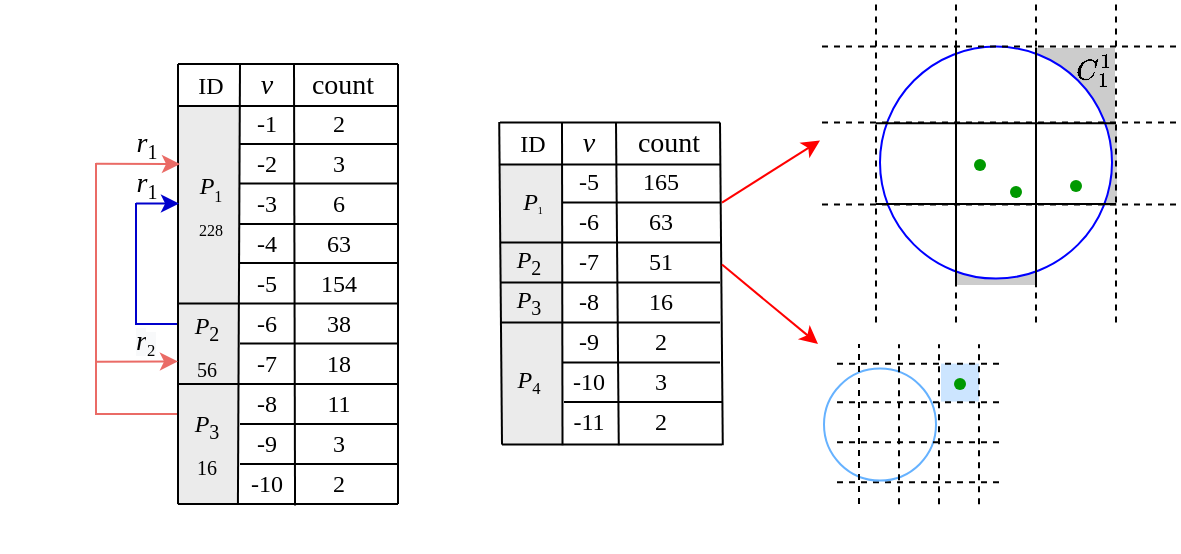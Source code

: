 <mxfile version="15.0.3" type="device" pages="3"><diagram id="_1Wtow-dw4-1ti9XIvQA" name="Page-1"><mxGraphModel dx="1713" dy="463" grid="1" gridSize="10" guides="1" tooltips="1" connect="1" arrows="1" fold="1" page="1" pageScale="1" pageWidth="827" pageHeight="1169" math="1" shadow="0"><root><mxCell id="0"/><mxCell id="1" parent="0"/><mxCell id="E4blvEDHZqpK1_lMUiRl-31" value="" style="whiteSpace=wrap;html=1;aspect=fixed;shadow=0;strokeColor=#FFFFFF;fillColor=#CCCCCC;" parent="1" vertex="1"><mxGeometry x="-210" y="41.5" width="40" height="40" as="geometry"/></mxCell><mxCell id="TgXw0Lu5bYYEqpKtV-oY-33" value="" style="whiteSpace=wrap;html=1;aspect=fixed;shadow=0;fillColor=#CCCCCC;strokeColor=#CCCCCC;" vertex="1" parent="1"><mxGeometry x="-250" y="120" width="40" height="40" as="geometry"/></mxCell><mxCell id="TgXw0Lu5bYYEqpKtV-oY-42" value="" style="whiteSpace=wrap;html=1;aspect=fixed;shadow=0;strokeColor=#CCCCCC;fillColor=#CCCCCC;" vertex="1" parent="1"><mxGeometry x="-210" y="80.5" width="40" height="40" as="geometry"/></mxCell><mxCell id="E4blvEDHZqpK1_lMUiRl-22" value="" style="ellipse;whiteSpace=wrap;html=1;aspect=fixed;shadow=0;strokeColor=#0000FF;fillColor=#FFFFFF;" parent="1" vertex="1"><mxGeometry x="-288" y="41.3" width="116" height="116" as="geometry"/></mxCell><mxCell id="dBrtnQbdnbP_hNXoyty3-11" value="" style="whiteSpace=wrap;html=1;aspect=fixed;fillColor=#CCE5FF;strokeColor=#FFFFFF;shadow=0;" vertex="1" parent="1"><mxGeometry x="-258" y="199.3" width="20" height="20" as="geometry"/></mxCell><mxCell id="dBrtnQbdnbP_hNXoyty3-6" value="" style="rounded=0;whiteSpace=wrap;html=1;fillColor=#EBEBEB;strokeColor=#E8E8E8;" vertex="1" parent="1"><mxGeometry x="-477" y="101.04" width="30" height="138.92" as="geometry"/></mxCell><mxCell id="dBrtnQbdnbP_hNXoyty3-5" value="" style="rounded=0;whiteSpace=wrap;html=1;fillColor=#EBEBEB;strokeColor=#E8E8E8;" vertex="1" parent="1"><mxGeometry x="-639" y="71" width="30" height="199" as="geometry"/></mxCell><mxCell id="SOsMVHl4s7LR2z6pSPWi-3" value="" style="endArrow=none;html=1;" parent="1" edge="1"><mxGeometry width="50" height="50" relative="1" as="geometry"><mxPoint x="-639" y="270" as="sourcePoint"/><mxPoint x="-639" y="50" as="targetPoint"/></mxGeometry></mxCell><mxCell id="SOsMVHl4s7LR2z6pSPWi-4" value="" style="endArrow=none;html=1;" parent="1" edge="1"><mxGeometry width="50" height="50" relative="1" as="geometry"><mxPoint x="-639" y="50" as="sourcePoint"/><mxPoint x="-529" y="50" as="targetPoint"/></mxGeometry></mxCell><mxCell id="SOsMVHl4s7LR2z6pSPWi-5" value="" style="endArrow=none;html=1;" parent="1" edge="1"><mxGeometry width="50" height="50" relative="1" as="geometry"><mxPoint x="-639" y="71" as="sourcePoint"/><mxPoint x="-529" y="71" as="targetPoint"/></mxGeometry></mxCell><mxCell id="SOsMVHl4s7LR2z6pSPWi-6" value="" style="endArrow=none;html=1;" parent="1" edge="1"><mxGeometry width="50" height="50" relative="1" as="geometry"><mxPoint x="-529" y="270" as="sourcePoint"/><mxPoint x="-529" y="50" as="targetPoint"/></mxGeometry></mxCell><mxCell id="SOsMVHl4s7LR2z6pSPWi-7" value="" style="endArrow=none;html=1;exitX=0.032;exitY=0.998;exitDx=0;exitDy=0;exitPerimeter=0;" parent="1" source="SOsMVHl4s7LR2z6pSPWi-50" edge="1"><mxGeometry width="50" height="50" relative="1" as="geometry"><mxPoint x="-608" y="490" as="sourcePoint"/><mxPoint x="-608" y="50" as="targetPoint"/></mxGeometry></mxCell><mxCell id="SOsMVHl4s7LR2z6pSPWi-8" value="" style="endArrow=none;html=1;exitX=0.984;exitY=1.036;exitDx=0;exitDy=0;exitPerimeter=0;" parent="1" source="SOsMVHl4s7LR2z6pSPWi-50" edge="1"><mxGeometry width="50" height="50" relative="1" as="geometry"><mxPoint x="-581" y="490" as="sourcePoint"/><mxPoint x="-581" y="50" as="targetPoint"/></mxGeometry></mxCell><mxCell id="SOsMVHl4s7LR2z6pSPWi-9" value="&lt;font style=&quot;font-size: 12px&quot; face=&quot;Times New Roman&quot;&gt;ID&lt;/font&gt;" style="text;html=1;align=center;verticalAlign=middle;resizable=0;points=[];autosize=1;strokeColor=none;" parent="1" vertex="1"><mxGeometry x="-638" y="51" width="30" height="20" as="geometry"/></mxCell><mxCell id="SOsMVHl4s7LR2z6pSPWi-10" value="&lt;font style=&quot;font-size: 14px&quot; face=&quot;Times New Roman&quot;&gt;&lt;i&gt;v&lt;/i&gt;&lt;/font&gt;" style="text;html=1;align=center;verticalAlign=middle;resizable=0;points=[];autosize=1;strokeColor=none;" parent="1" vertex="1"><mxGeometry x="-605" y="51" width="20" height="20" as="geometry"/></mxCell><mxCell id="SOsMVHl4s7LR2z6pSPWi-11" value="&lt;font style=&quot;font-size: 14px&quot; face=&quot;Times New Roman&quot;&gt;count&lt;/font&gt;" style="text;html=1;align=center;verticalAlign=middle;resizable=0;points=[];autosize=1;strokeColor=none;" parent="1" vertex="1"><mxGeometry x="-582" y="51" width="50" height="20" as="geometry"/></mxCell><mxCell id="SOsMVHl4s7LR2z6pSPWi-14" value="" style="endArrow=none;html=1;" parent="1" edge="1"><mxGeometry width="50" height="50" relative="1" as="geometry"><mxPoint x="-639" y="169.76" as="sourcePoint"/><mxPoint x="-529" y="169.76" as="targetPoint"/></mxGeometry></mxCell><mxCell id="SOsMVHl4s7LR2z6pSPWi-15" value="&lt;font face=&quot;Times New Roman&quot;&gt;&lt;span style=&quot;font-size: 12px&quot;&gt;&lt;i&gt;P&lt;/i&gt;&lt;/span&gt;&lt;sub&gt;&lt;font style=&quot;font-size: 8px&quot;&gt;1&lt;br&gt;228&lt;br&gt;&lt;/font&gt;&lt;/sub&gt;&lt;/font&gt;" style="text;html=1;align=center;verticalAlign=middle;resizable=0;points=[];autosize=1;strokeColor=none;" parent="1" vertex="1"><mxGeometry x="-638" y="101" width="30" height="40" as="geometry"/></mxCell><mxCell id="SOsMVHl4s7LR2z6pSPWi-18" value="" style="endArrow=none;html=1;" parent="1" edge="1"><mxGeometry width="50" height="50" relative="1" as="geometry"><mxPoint x="-608" y="90" as="sourcePoint"/><mxPoint x="-529" y="90" as="targetPoint"/></mxGeometry></mxCell><mxCell id="SOsMVHl4s7LR2z6pSPWi-19" value="" style="endArrow=none;html=1;" parent="1" edge="1"><mxGeometry width="50" height="50" relative="1" as="geometry"><mxPoint x="-608" y="109.76" as="sourcePoint"/><mxPoint x="-529" y="109.76" as="targetPoint"/></mxGeometry></mxCell><mxCell id="SOsMVHl4s7LR2z6pSPWi-20" value="" style="endArrow=none;html=1;" parent="1" edge="1"><mxGeometry width="50" height="50" relative="1" as="geometry"><mxPoint x="-608" y="130.0" as="sourcePoint"/><mxPoint x="-529" y="130.0" as="targetPoint"/></mxGeometry></mxCell><mxCell id="SOsMVHl4s7LR2z6pSPWi-21" value="&lt;font face=&quot;Times New Roman&quot;&gt;-1&lt;/font&gt;" style="text;html=1;align=center;verticalAlign=middle;resizable=0;points=[];autosize=1;strokeColor=none;" parent="1" vertex="1"><mxGeometry x="-610" y="70" width="30" height="20" as="geometry"/></mxCell><mxCell id="SOsMVHl4s7LR2z6pSPWi-22" value="&lt;font face=&quot;Times New Roman&quot;&gt;-2&lt;/font&gt;" style="text;html=1;align=center;verticalAlign=middle;resizable=0;points=[];autosize=1;strokeColor=none;" parent="1" vertex="1"><mxGeometry x="-610" y="90" width="30" height="20" as="geometry"/></mxCell><mxCell id="SOsMVHl4s7LR2z6pSPWi-23" value="&lt;font face=&quot;Times New Roman&quot;&gt;-3&lt;/font&gt;" style="text;html=1;align=center;verticalAlign=middle;resizable=0;points=[];autosize=1;strokeColor=none;" parent="1" vertex="1"><mxGeometry x="-610" y="110" width="30" height="20" as="geometry"/></mxCell><mxCell id="SOsMVHl4s7LR2z6pSPWi-24" value="&lt;font face=&quot;Times New Roman&quot;&gt;-4&lt;/font&gt;" style="text;html=1;align=center;verticalAlign=middle;resizable=0;points=[];autosize=1;strokeColor=none;" parent="1" vertex="1"><mxGeometry x="-610" y="130" width="30" height="20" as="geometry"/></mxCell><mxCell id="SOsMVHl4s7LR2z6pSPWi-25" value="&lt;font face=&quot;Times New Roman&quot;&gt;2&lt;/font&gt;" style="text;html=1;align=center;verticalAlign=middle;resizable=0;points=[];autosize=1;strokeColor=none;" parent="1" vertex="1"><mxGeometry x="-569" y="70" width="20" height="20" as="geometry"/></mxCell><mxCell id="SOsMVHl4s7LR2z6pSPWi-26" value="&lt;font face=&quot;Times New Roman&quot;&gt;3&lt;/font&gt;" style="text;html=1;align=center;verticalAlign=middle;resizable=0;points=[];autosize=1;strokeColor=none;" parent="1" vertex="1"><mxGeometry x="-569" y="90" width="20" height="20" as="geometry"/></mxCell><mxCell id="SOsMVHl4s7LR2z6pSPWi-27" value="&lt;font face=&quot;Times New Roman&quot;&gt;6&lt;/font&gt;" style="text;html=1;align=center;verticalAlign=middle;resizable=0;points=[];autosize=1;strokeColor=none;" parent="1" vertex="1"><mxGeometry x="-569" y="110" width="20" height="20" as="geometry"/></mxCell><mxCell id="SOsMVHl4s7LR2z6pSPWi-28" value="&lt;font face=&quot;Times New Roman&quot;&gt;63&lt;/font&gt;" style="text;html=1;align=center;verticalAlign=middle;resizable=0;points=[];autosize=1;strokeColor=none;" parent="1" vertex="1"><mxGeometry x="-574" y="130" width="30" height="20" as="geometry"/></mxCell><mxCell id="SOsMVHl4s7LR2z6pSPWi-30" value="" style="endArrow=none;html=1;" parent="1" edge="1"><mxGeometry width="50" height="50" relative="1" as="geometry"><mxPoint x="-639" y="210" as="sourcePoint"/><mxPoint x="-529" y="210" as="targetPoint"/></mxGeometry></mxCell><mxCell id="SOsMVHl4s7LR2z6pSPWi-31" value="&lt;font style=&quot;font-size: 12px&quot; face=&quot;Times New Roman&quot;&gt;&lt;i&gt;P&lt;/i&gt;&lt;sub&gt;2&lt;br&gt;56&lt;br&gt;&lt;/sub&gt;&lt;/font&gt;" style="text;html=1;align=center;verticalAlign=middle;resizable=0;points=[];autosize=1;strokeColor=none;" parent="1" vertex="1"><mxGeometry x="-640" y="171" width="30" height="40" as="geometry"/></mxCell><mxCell id="SOsMVHl4s7LR2z6pSPWi-32" value="" style="endArrow=none;html=1;" parent="1" edge="1"><mxGeometry width="50" height="50" relative="1" as="geometry"><mxPoint x="-608" y="149.52" as="sourcePoint"/><mxPoint x="-529" y="149.52" as="targetPoint"/></mxGeometry></mxCell><mxCell id="SOsMVHl4s7LR2z6pSPWi-35" value="&lt;font face=&quot;Times New Roman&quot;&gt;-5&lt;/font&gt;" style="text;html=1;align=center;verticalAlign=middle;resizable=0;points=[];autosize=1;strokeColor=none;" parent="1" vertex="1"><mxGeometry x="-610" y="150" width="30" height="20" as="geometry"/></mxCell><mxCell id="SOsMVHl4s7LR2z6pSPWi-36" value="&lt;font face=&quot;Times New Roman&quot;&gt;154&lt;/font&gt;" style="text;html=1;align=center;verticalAlign=middle;resizable=0;points=[];autosize=1;strokeColor=none;" parent="1" vertex="1"><mxGeometry x="-574" y="150" width="30" height="20" as="geometry"/></mxCell><mxCell id="SOsMVHl4s7LR2z6pSPWi-37" value="" style="endArrow=none;html=1;" parent="1" edge="1"><mxGeometry width="50" height="50" relative="1" as="geometry"><mxPoint x="-608" y="189.76" as="sourcePoint"/><mxPoint x="-529" y="189.76" as="targetPoint"/></mxGeometry></mxCell><mxCell id="SOsMVHl4s7LR2z6pSPWi-38" value="&lt;font face=&quot;Times New Roman&quot;&gt;-6&lt;/font&gt;" style="text;html=1;align=center;verticalAlign=middle;resizable=0;points=[];autosize=1;strokeColor=none;" parent="1" vertex="1"><mxGeometry x="-610" y="170" width="30" height="20" as="geometry"/></mxCell><mxCell id="SOsMVHl4s7LR2z6pSPWi-41" value="&lt;font face=&quot;Times New Roman&quot;&gt;-7&lt;/font&gt;" style="text;html=1;align=center;verticalAlign=middle;resizable=0;points=[];autosize=1;strokeColor=none;" parent="1" vertex="1"><mxGeometry x="-610" y="190" width="30" height="20" as="geometry"/></mxCell><mxCell id="SOsMVHl4s7LR2z6pSPWi-42" value="&lt;font face=&quot;Times New Roman&quot;&gt;38&lt;/font&gt;" style="text;html=1;align=center;verticalAlign=middle;resizable=0;points=[];autosize=1;strokeColor=none;" parent="1" vertex="1"><mxGeometry x="-574" y="170" width="30" height="20" as="geometry"/></mxCell><mxCell id="SOsMVHl4s7LR2z6pSPWi-43" value="&lt;font face=&quot;Times New Roman&quot;&gt;18&lt;/font&gt;" style="text;html=1;align=center;verticalAlign=middle;resizable=0;points=[];autosize=1;strokeColor=none;" parent="1" vertex="1"><mxGeometry x="-574" y="190" width="30" height="20" as="geometry"/></mxCell><mxCell id="SOsMVHl4s7LR2z6pSPWi-44" value="" style="endArrow=none;html=1;" parent="1" edge="1"><mxGeometry width="50" height="50" relative="1" as="geometry"><mxPoint x="-639" y="270" as="sourcePoint"/><mxPoint x="-529" y="270" as="targetPoint"/></mxGeometry></mxCell><mxCell id="SOsMVHl4s7LR2z6pSPWi-45" value="&lt;font style=&quot;font-size: 12px&quot; face=&quot;Times New Roman&quot;&gt;&lt;i&gt;P&lt;/i&gt;&lt;sub&gt;3&lt;br&gt;16&lt;br&gt;&lt;/sub&gt;&lt;/font&gt;" style="text;html=1;align=center;verticalAlign=middle;resizable=0;points=[];autosize=1;strokeColor=none;" parent="1" vertex="1"><mxGeometry x="-640" y="220" width="30" height="40" as="geometry"/></mxCell><mxCell id="SOsMVHl4s7LR2z6pSPWi-46" value="" style="endArrow=none;html=1;" parent="1" edge="1"><mxGeometry width="50" height="50" relative="1" as="geometry"><mxPoint x="-608" y="230" as="sourcePoint"/><mxPoint x="-529" y="230" as="targetPoint"/></mxGeometry></mxCell><mxCell id="SOsMVHl4s7LR2z6pSPWi-47" value="" style="endArrow=none;html=1;" parent="1" edge="1"><mxGeometry width="50" height="50" relative="1" as="geometry"><mxPoint x="-608" y="250" as="sourcePoint"/><mxPoint x="-529" y="250" as="targetPoint"/></mxGeometry></mxCell><mxCell id="SOsMVHl4s7LR2z6pSPWi-48" value="&lt;font face=&quot;Times New Roman&quot;&gt;-8&lt;/font&gt;" style="text;html=1;align=center;verticalAlign=middle;resizable=0;points=[];autosize=1;strokeColor=none;" parent="1" vertex="1"><mxGeometry x="-610" y="210" width="30" height="20" as="geometry"/></mxCell><mxCell id="SOsMVHl4s7LR2z6pSPWi-49" value="&lt;font face=&quot;Times New Roman&quot;&gt;-9&lt;/font&gt;" style="text;html=1;align=center;verticalAlign=middle;resizable=0;points=[];autosize=1;strokeColor=none;" parent="1" vertex="1"><mxGeometry x="-610" y="230" width="30" height="20" as="geometry"/></mxCell><mxCell id="SOsMVHl4s7LR2z6pSPWi-50" value="&lt;font face=&quot;Times New Roman&quot;&gt;-10&lt;/font&gt;" style="text;html=1;align=center;verticalAlign=middle;resizable=0;points=[];autosize=1;strokeColor=none;" parent="1" vertex="1"><mxGeometry x="-610" y="250" width="30" height="20" as="geometry"/></mxCell><mxCell id="SOsMVHl4s7LR2z6pSPWi-52" value="&lt;font face=&quot;Times New Roman&quot;&gt;11&lt;/font&gt;" style="text;html=1;align=center;verticalAlign=middle;resizable=0;points=[];autosize=1;strokeColor=none;" parent="1" vertex="1"><mxGeometry x="-574" y="210" width="30" height="20" as="geometry"/></mxCell><mxCell id="SOsMVHl4s7LR2z6pSPWi-53" value="&lt;font face=&quot;Times New Roman&quot;&gt;3&lt;/font&gt;" style="text;html=1;align=center;verticalAlign=middle;resizable=0;points=[];autosize=1;strokeColor=none;" parent="1" vertex="1"><mxGeometry x="-569" y="230" width="20" height="20" as="geometry"/></mxCell><mxCell id="SOsMVHl4s7LR2z6pSPWi-54" value="&lt;font face=&quot;Times New Roman&quot;&gt;2&lt;/font&gt;" style="text;html=1;align=center;verticalAlign=middle;resizable=0;points=[];autosize=1;strokeColor=none;" parent="1" vertex="1"><mxGeometry x="-569" y="250" width="20" height="20" as="geometry"/></mxCell><mxCell id="SOsMVHl4s7LR2z6pSPWi-56" value="" style="endArrow=none;html=1;" parent="1" edge="1"><mxGeometry width="50" height="50" relative="1" as="geometry"><mxPoint x="-478" y="79.3" as="sourcePoint"/><mxPoint x="-368" y="79.3" as="targetPoint"/></mxGeometry></mxCell><mxCell id="SOsMVHl4s7LR2z6pSPWi-57" value="" style="endArrow=none;html=1;" parent="1" edge="1"><mxGeometry width="50" height="50" relative="1" as="geometry"><mxPoint x="-478" y="100.3" as="sourcePoint"/><mxPoint x="-368" y="100.3" as="targetPoint"/></mxGeometry></mxCell><mxCell id="SOsMVHl4s7LR2z6pSPWi-59" value="" style="endArrow=none;html=1;exitX=0.075;exitY=1.064;exitDx=0;exitDy=0;exitPerimeter=0;" parent="1" source="SOsMVHl4s7LR2z6pSPWi-84" edge="1"><mxGeometry width="50" height="50" relative="1" as="geometry"><mxPoint x="-447" y="299.3" as="sourcePoint"/><mxPoint x="-447" y="79.3" as="targetPoint"/></mxGeometry></mxCell><mxCell id="SOsMVHl4s7LR2z6pSPWi-60" value="" style="endArrow=none;html=1;exitX=1.013;exitY=1.064;exitDx=0;exitDy=0;exitPerimeter=0;" parent="1" source="SOsMVHl4s7LR2z6pSPWi-84" edge="1"><mxGeometry width="50" height="50" relative="1" as="geometry"><mxPoint x="-419.48" y="300.02" as="sourcePoint"/><mxPoint x="-420" y="79.3" as="targetPoint"/></mxGeometry></mxCell><mxCell id="SOsMVHl4s7LR2z6pSPWi-61" value="&lt;font style=&quot;font-size: 12px&quot; face=&quot;Times New Roman&quot;&gt;ID&lt;/font&gt;" style="text;html=1;align=center;verticalAlign=middle;resizable=0;points=[];autosize=1;strokeColor=none;" parent="1" vertex="1"><mxGeometry x="-477" y="80.3" width="30" height="20" as="geometry"/></mxCell><mxCell id="SOsMVHl4s7LR2z6pSPWi-62" value="&lt;font style=&quot;font-size: 14px&quot; face=&quot;Times New Roman&quot;&gt;&lt;i&gt;v&lt;/i&gt;&lt;/font&gt;" style="text;html=1;align=center;verticalAlign=middle;resizable=0;points=[];autosize=1;strokeColor=none;" parent="1" vertex="1"><mxGeometry x="-444" y="80.3" width="20" height="20" as="geometry"/></mxCell><mxCell id="SOsMVHl4s7LR2z6pSPWi-63" value="&lt;font style=&quot;font-size: 14px&quot; face=&quot;Times New Roman&quot;&gt;count&lt;/font&gt;" style="text;html=1;align=center;verticalAlign=middle;resizable=0;points=[];autosize=1;strokeColor=none;" parent="1" vertex="1"><mxGeometry x="-419" y="80.3" width="50" height="20" as="geometry"/></mxCell><mxCell id="SOsMVHl4s7LR2z6pSPWi-65" value="&lt;font style=&quot;font-size: 12px&quot; face=&quot;Times New Roman&quot;&gt;&lt;i&gt;P&lt;/i&gt;&lt;/font&gt;&lt;font style=&quot;font-size: 6px&quot; face=&quot;Times New Roman&quot;&gt;&lt;sub&gt;1&lt;/sub&gt;&lt;/font&gt;" style="text;html=1;align=center;verticalAlign=middle;resizable=0;points=[];autosize=1;strokeColor=none;" parent="1" vertex="1"><mxGeometry x="-477" y="109.3" width="30" height="20" as="geometry"/></mxCell><mxCell id="SOsMVHl4s7LR2z6pSPWi-66" value="" style="endArrow=none;html=1;" parent="1" edge="1"><mxGeometry width="50" height="50" relative="1" as="geometry"><mxPoint x="-447" y="119.3" as="sourcePoint"/><mxPoint x="-368" y="119.3" as="targetPoint"/></mxGeometry></mxCell><mxCell id="SOsMVHl4s7LR2z6pSPWi-69" value="&lt;font face=&quot;Times New Roman&quot;&gt;-5&lt;/font&gt;" style="text;html=1;align=center;verticalAlign=middle;resizable=0;points=[];autosize=1;strokeColor=none;" parent="1" vertex="1"><mxGeometry x="-449" y="99.3" width="30" height="20" as="geometry"/></mxCell><mxCell id="SOsMVHl4s7LR2z6pSPWi-70" value="&lt;font face=&quot;Times New Roman&quot;&gt;-6&lt;/font&gt;" style="text;html=1;align=center;verticalAlign=middle;resizable=0;points=[];autosize=1;strokeColor=none;" parent="1" vertex="1"><mxGeometry x="-449" y="119.3" width="30" height="20" as="geometry"/></mxCell><mxCell id="SOsMVHl4s7LR2z6pSPWi-71" value="&lt;font face=&quot;Times New Roman&quot;&gt;-7&lt;/font&gt;" style="text;html=1;align=center;verticalAlign=middle;resizable=0;points=[];autosize=1;strokeColor=none;" parent="1" vertex="1"><mxGeometry x="-449" y="139.3" width="30" height="20" as="geometry"/></mxCell><mxCell id="SOsMVHl4s7LR2z6pSPWi-72" value="&lt;font face=&quot;Times New Roman&quot;&gt;-8&lt;/font&gt;" style="text;html=1;align=center;verticalAlign=middle;resizable=0;points=[];autosize=1;strokeColor=none;" parent="1" vertex="1"><mxGeometry x="-449" y="159.3" width="30" height="20" as="geometry"/></mxCell><mxCell id="SOsMVHl4s7LR2z6pSPWi-73" value="&lt;font face=&quot;Times New Roman&quot;&gt;165&lt;/font&gt;" style="text;html=1;align=center;verticalAlign=middle;resizable=0;points=[];autosize=1;strokeColor=none;" parent="1" vertex="1"><mxGeometry x="-413" y="99.3" width="30" height="20" as="geometry"/></mxCell><mxCell id="SOsMVHl4s7LR2z6pSPWi-74" value="&lt;font face=&quot;Times New Roman&quot;&gt;63&lt;/font&gt;" style="text;html=1;align=center;verticalAlign=middle;resizable=0;points=[];autosize=1;strokeColor=none;" parent="1" vertex="1"><mxGeometry x="-413" y="119.3" width="30" height="20" as="geometry"/></mxCell><mxCell id="SOsMVHl4s7LR2z6pSPWi-75" value="&lt;font face=&quot;Times New Roman&quot;&gt;51&lt;/font&gt;" style="text;html=1;align=center;verticalAlign=middle;resizable=0;points=[];autosize=1;strokeColor=none;" parent="1" vertex="1"><mxGeometry x="-413" y="139.3" width="30" height="20" as="geometry"/></mxCell><mxCell id="SOsMVHl4s7LR2z6pSPWi-76" value="&lt;font face=&quot;Times New Roman&quot;&gt;16&lt;/font&gt;" style="text;html=1;align=center;verticalAlign=middle;resizable=0;points=[];autosize=1;strokeColor=none;" parent="1" vertex="1"><mxGeometry x="-413" y="159.3" width="30" height="20" as="geometry"/></mxCell><mxCell id="SOsMVHl4s7LR2z6pSPWi-77" value="" style="endArrow=none;html=1;" parent="1" edge="1"><mxGeometry width="50" height="50" relative="1" as="geometry"><mxPoint x="-477" y="240.3" as="sourcePoint"/><mxPoint x="-367" y="240.3" as="targetPoint"/></mxGeometry></mxCell><mxCell id="SOsMVHl4s7LR2z6pSPWi-78" value="&lt;font face=&quot;Times New Roman&quot;&gt;&lt;i&gt;P&lt;/i&gt;&lt;span style=&quot;font-size: 10px&quot;&gt;&lt;sub&gt;4&lt;/sub&gt;&lt;/span&gt;&lt;/font&gt;" style="text;html=1;align=center;verticalAlign=middle;resizable=0;points=[];autosize=1;strokeColor=none;" parent="1" vertex="1"><mxGeometry x="-479" y="199.3" width="30" height="20" as="geometry"/></mxCell><mxCell id="SOsMVHl4s7LR2z6pSPWi-80" value="&lt;font face=&quot;Times New Roman&quot;&gt;-9&lt;/font&gt;" style="text;html=1;align=center;verticalAlign=middle;resizable=0;points=[];autosize=1;strokeColor=none;" parent="1" vertex="1"><mxGeometry x="-449" y="179.3" width="30" height="20" as="geometry"/></mxCell><mxCell id="SOsMVHl4s7LR2z6pSPWi-81" value="&lt;font face=&quot;Times New Roman&quot;&gt;2&lt;/font&gt;" style="text;html=1;align=center;verticalAlign=middle;resizable=0;points=[];autosize=1;strokeColor=none;" parent="1" vertex="1"><mxGeometry x="-408" y="179.3" width="20" height="20" as="geometry"/></mxCell><mxCell id="SOsMVHl4s7LR2z6pSPWi-82" value="" style="endArrow=none;html=1;" parent="1" edge="1"><mxGeometry width="50" height="50" relative="1" as="geometry"><mxPoint x="-446" y="219.06" as="sourcePoint"/><mxPoint x="-367" y="219.06" as="targetPoint"/></mxGeometry></mxCell><mxCell id="SOsMVHl4s7LR2z6pSPWi-83" value="&lt;font face=&quot;Times New Roman&quot;&gt;-10&lt;/font&gt;" style="text;html=1;align=center;verticalAlign=middle;resizable=0;points=[];autosize=1;strokeColor=none;" parent="1" vertex="1"><mxGeometry x="-449" y="199.3" width="30" height="20" as="geometry"/></mxCell><mxCell id="SOsMVHl4s7LR2z6pSPWi-84" value="&lt;font face=&quot;Times New Roman&quot;&gt;-11&lt;/font&gt;" style="text;html=1;align=center;verticalAlign=middle;resizable=0;points=[];autosize=1;strokeColor=none;" parent="1" vertex="1"><mxGeometry x="-449" y="219.3" width="30" height="20" as="geometry"/></mxCell><mxCell id="SOsMVHl4s7LR2z6pSPWi-85" value="&lt;font face=&quot;Times New Roman&quot;&gt;3&lt;/font&gt;" style="text;html=1;align=center;verticalAlign=middle;resizable=0;points=[];autosize=1;strokeColor=none;" parent="1" vertex="1"><mxGeometry x="-408" y="199.3" width="20" height="20" as="geometry"/></mxCell><mxCell id="SOsMVHl4s7LR2z6pSPWi-86" value="&lt;font face=&quot;Times New Roman&quot;&gt;2&lt;/font&gt;" style="text;html=1;align=center;verticalAlign=middle;resizable=0;points=[];autosize=1;strokeColor=none;" parent="1" vertex="1"><mxGeometry x="-408" y="219.3" width="20" height="20" as="geometry"/></mxCell><mxCell id="SOsMVHl4s7LR2z6pSPWi-88" value="&lt;font style=&quot;font-size: 12px&quot; face=&quot;Times New Roman&quot;&gt;&lt;i&gt;P&lt;/i&gt;&lt;sub&gt;3&lt;/sub&gt;&lt;/font&gt;" style="text;html=1;align=center;verticalAlign=middle;resizable=0;points=[];autosize=1;strokeColor=none;" parent="1" vertex="1"><mxGeometry x="-479" y="159.3" width="30" height="20" as="geometry"/></mxCell><mxCell id="SOsMVHl4s7LR2z6pSPWi-101" value="" style="endArrow=none;html=1;" parent="1" edge="1"><mxGeometry width="50" height="50" relative="1" as="geometry"><mxPoint x="-478" y="139.3" as="sourcePoint"/><mxPoint x="-368" y="139.3" as="targetPoint"/></mxGeometry></mxCell><mxCell id="SOsMVHl4s7LR2z6pSPWi-102" value="&lt;font style=&quot;font-size: 12px&quot; face=&quot;Times New Roman&quot;&gt;&lt;i&gt;P&lt;/i&gt;&lt;sub&gt;2&lt;/sub&gt;&lt;/font&gt;" style="text;html=1;align=center;verticalAlign=middle;resizable=0;points=[];autosize=1;strokeColor=none;" parent="1" vertex="1"><mxGeometry x="-479" y="139.3" width="30" height="20" as="geometry"/></mxCell><mxCell id="SOsMVHl4s7LR2z6pSPWi-103" value="" style="endArrow=none;html=1;" parent="1" edge="1"><mxGeometry width="50" height="50" relative="1" as="geometry"><mxPoint x="-478" y="159.3" as="sourcePoint"/><mxPoint x="-368" y="159.3" as="targetPoint"/></mxGeometry></mxCell><mxCell id="SOsMVHl4s7LR2z6pSPWi-104" value="" style="endArrow=none;html=1;" parent="1" edge="1"><mxGeometry width="50" height="50" relative="1" as="geometry"><mxPoint x="-478" y="179.3" as="sourcePoint"/><mxPoint x="-368" y="179.3" as="targetPoint"/></mxGeometry></mxCell><mxCell id="SOsMVHl4s7LR2z6pSPWi-105" value="" style="endArrow=none;html=1;" parent="1" edge="1"><mxGeometry width="50" height="50" relative="1" as="geometry"><mxPoint x="-447" y="199.3" as="sourcePoint"/><mxPoint x="-368" y="199.3" as="targetPoint"/></mxGeometry></mxCell><mxCell id="SOsMVHl4s7LR2z6pSPWi-106" value="" style="endArrow=none;html=1;exitX=1.013;exitY=1.064;exitDx=0;exitDy=0;exitPerimeter=0;" parent="1" edge="1"><mxGeometry width="50" height="50" relative="1" as="geometry"><mxPoint x="-366.61" y="240.58" as="sourcePoint"/><mxPoint x="-368" y="79.3" as="targetPoint"/></mxGeometry></mxCell><mxCell id="SOsMVHl4s7LR2z6pSPWi-107" value="" style="endArrow=none;html=1;exitX=1.013;exitY=1.064;exitDx=0;exitDy=0;exitPerimeter=0;" parent="1" edge="1"><mxGeometry width="50" height="50" relative="1" as="geometry"><mxPoint x="-477.0" y="240.3" as="sourcePoint"/><mxPoint x="-478.39" y="79.02" as="targetPoint"/></mxGeometry></mxCell><mxCell id="SOsMVHl4s7LR2z6pSPWi-108" value="" style="endArrow=classic;html=1;fillColor=#FF0000;strokeColor=#FF0000;" parent="1" edge="1"><mxGeometry width="50" height="50" relative="1" as="geometry"><mxPoint x="-367" y="119.3" as="sourcePoint"/><mxPoint x="-318" y="88.3" as="targetPoint"/></mxGeometry></mxCell><mxCell id="SOsMVHl4s7LR2z6pSPWi-109" value="" style="endArrow=classic;html=1;strokeColor=#FF0000;" parent="1" edge="1"><mxGeometry width="50" height="50" relative="1" as="geometry"><mxPoint x="-367" y="150.3" as="sourcePoint"/><mxPoint x="-319" y="190" as="targetPoint"/></mxGeometry></mxCell><mxCell id="E4blvEDHZqpK1_lMUiRl-1" value="" style="endArrow=none;dashed=1;html=1;" parent="1" edge="1"><mxGeometry width="50" height="50" relative="1" as="geometry"><mxPoint x="-228.5" y="199.92" as="sourcePoint"/><mxPoint x="-309.5" y="199.92" as="targetPoint"/></mxGeometry></mxCell><mxCell id="E4blvEDHZqpK1_lMUiRl-5" value="" style="endArrow=none;dashed=1;html=1;" parent="1" edge="1"><mxGeometry width="50" height="50" relative="1" as="geometry"><mxPoint x="-228.5" y="259.14" as="sourcePoint"/><mxPoint x="-309.5" y="259.14" as="targetPoint"/></mxGeometry></mxCell><mxCell id="E4blvEDHZqpK1_lMUiRl-9" value="" style="endArrow=none;dashed=1;html=1;" parent="1" edge="1"><mxGeometry width="50" height="50" relative="1" as="geometry"><mxPoint x="-238.5" y="270.08" as="sourcePoint"/><mxPoint x="-238.5" y="190.08" as="targetPoint"/></mxGeometry></mxCell><mxCell id="E4blvEDHZqpK1_lMUiRl-10" value="" style="ellipse;whiteSpace=wrap;html=1;aspect=fixed;shadow=0;fillColor=#FFFFFF;strokeColor=#66B2FF;" parent="1" vertex="1"><mxGeometry x="-316" y="202.3" width="56" height="56" as="geometry"/></mxCell><mxCell id="E4blvEDHZqpK1_lMUiRl-3" value="" style="endArrow=none;dashed=1;html=1;" parent="1" edge="1"><mxGeometry width="50" height="50" relative="1" as="geometry"><mxPoint x="-228.5" y="219.14" as="sourcePoint"/><mxPoint x="-309.5" y="219.14" as="targetPoint"/></mxGeometry></mxCell><mxCell id="E4blvEDHZqpK1_lMUiRl-4" value="" style="endArrow=none;dashed=1;html=1;" parent="1" edge="1"><mxGeometry width="50" height="50" relative="1" as="geometry"><mxPoint x="-228.5" y="239.14" as="sourcePoint"/><mxPoint x="-309.5" y="239.14" as="targetPoint"/></mxGeometry></mxCell><mxCell id="E4blvEDHZqpK1_lMUiRl-7" value="" style="endArrow=none;dashed=1;html=1;" parent="1" edge="1"><mxGeometry width="50" height="50" relative="1" as="geometry"><mxPoint x="-278.5" y="270.08" as="sourcePoint"/><mxPoint x="-278.5" y="190.08" as="targetPoint"/></mxGeometry></mxCell><mxCell id="E4blvEDHZqpK1_lMUiRl-8" value="" style="endArrow=none;dashed=1;html=1;" parent="1" edge="1"><mxGeometry width="50" height="50" relative="1" as="geometry"><mxPoint x="-258.5" y="270.08" as="sourcePoint"/><mxPoint x="-258.5" y="190.08" as="targetPoint"/></mxGeometry></mxCell><mxCell id="SOsMVHl4s7LR2z6pSPWi-133" value="" style="shape=waypoint;sketch=0;fillStyle=solid;size=6;pointerEvents=1;points=[];fillColor=none;resizable=0;rotatable=0;perimeter=centerPerimeter;snapToPoint=1;strokeColor=#009900;fontSize=1;" parent="1" vertex="1"><mxGeometry x="-268" y="190.0" width="40" height="40" as="geometry"/></mxCell><mxCell id="E4blvEDHZqpK1_lMUiRl-14" value="" style="endArrow=none;dashed=1;html=1;" parent="1" edge="1"><mxGeometry width="50" height="50" relative="1" as="geometry"><mxPoint x="-140" y="41.3" as="sourcePoint"/><mxPoint x="-320" y="41.3" as="targetPoint"/></mxGeometry></mxCell><mxCell id="E4blvEDHZqpK1_lMUiRl-15" value="" style="endArrow=none;dashed=1;html=1;" parent="1" edge="1"><mxGeometry width="50" height="50" relative="1" as="geometry"><mxPoint x="-140" y="79.3" as="sourcePoint"/><mxPoint x="-320" y="79.3" as="targetPoint"/></mxGeometry></mxCell><mxCell id="E4blvEDHZqpK1_lMUiRl-16" value="" style="endArrow=none;dashed=1;html=1;" parent="1" edge="1"><mxGeometry width="50" height="50" relative="1" as="geometry"><mxPoint x="-140" y="120.3" as="sourcePoint"/><mxPoint x="-320" y="120.3" as="targetPoint"/></mxGeometry></mxCell><mxCell id="E4blvEDHZqpK1_lMUiRl-18" value="" style="endArrow=none;dashed=1;html=1;" parent="1" edge="1"><mxGeometry width="50" height="50" relative="1" as="geometry"><mxPoint x="-290" y="179.3" as="sourcePoint"/><mxPoint x="-290" y="19.3" as="targetPoint"/></mxGeometry></mxCell><mxCell id="E4blvEDHZqpK1_lMUiRl-19" value="" style="endArrow=none;dashed=1;html=1;" parent="1" edge="1"><mxGeometry width="50" height="50" relative="1" as="geometry"><mxPoint x="-250" y="179.3" as="sourcePoint"/><mxPoint x="-250" y="19.3" as="targetPoint"/></mxGeometry></mxCell><mxCell id="E4blvEDHZqpK1_lMUiRl-20" value="" style="endArrow=none;dashed=1;html=1;" parent="1" edge="1"><mxGeometry width="50" height="50" relative="1" as="geometry"><mxPoint x="-210" y="179.3" as="sourcePoint"/><mxPoint x="-210" y="19.3" as="targetPoint"/></mxGeometry></mxCell><mxCell id="E4blvEDHZqpK1_lMUiRl-21" value="" style="endArrow=none;dashed=1;html=1;" parent="1" edge="1"><mxGeometry width="50" height="50" relative="1" as="geometry"><mxPoint x="-170" y="179.3" as="sourcePoint"/><mxPoint x="-170" y="19.3" as="targetPoint"/></mxGeometry></mxCell><mxCell id="E4blvEDHZqpK1_lMUiRl-24" value="" style="endArrow=none;html=1;shadow=0;" parent="1" edge="1"><mxGeometry width="50" height="50" relative="1" as="geometry"><mxPoint x="-290" y="79.67" as="sourcePoint"/><mxPoint x="-170" y="79.67" as="targetPoint"/></mxGeometry></mxCell><mxCell id="E4blvEDHZqpK1_lMUiRl-25" value="" style="endArrow=none;html=1;shadow=0;" parent="1" edge="1"><mxGeometry width="50" height="50" relative="1" as="geometry"><mxPoint x="-290" y="120" as="sourcePoint"/><mxPoint x="-170" y="120" as="targetPoint"/></mxGeometry></mxCell><mxCell id="E4blvEDHZqpK1_lMUiRl-27" value="" style="endArrow=none;html=1;shadow=0;" parent="1" edge="1"><mxGeometry width="50" height="50" relative="1" as="geometry"><mxPoint x="-250" y="41.0" as="sourcePoint"/><mxPoint x="-250" y="160.8" as="targetPoint"/></mxGeometry></mxCell><mxCell id="E4blvEDHZqpK1_lMUiRl-28" value="" style="endArrow=none;html=1;shadow=0;" parent="1" edge="1"><mxGeometry width="50" height="50" relative="1" as="geometry"><mxPoint x="-210" y="41.8" as="sourcePoint"/><mxPoint x="-210" y="161.6" as="targetPoint"/></mxGeometry></mxCell><mxCell id="E4blvEDHZqpK1_lMUiRl-32" value="" style="shape=waypoint;sketch=0;fillStyle=solid;size=6;pointerEvents=1;points=[];fillColor=none;resizable=0;rotatable=0;perimeter=centerPerimeter;snapToPoint=1;strokeColor=#009900;" parent="1" vertex="1"><mxGeometry x="-240.0" y="94.0" width="40" height="40" as="geometry"/></mxCell><mxCell id="E4blvEDHZqpK1_lMUiRl-33" value="" style="shape=waypoint;sketch=0;fillStyle=solid;size=6;pointerEvents=1;points=[];fillColor=none;resizable=0;rotatable=0;perimeter=centerPerimeter;snapToPoint=1;strokeColor=#009900;" parent="1" vertex="1"><mxGeometry x="-258.0" y="80.5" width="40" height="40" as="geometry"/></mxCell><mxCell id="E4blvEDHZqpK1_lMUiRl-35" value="" style="endArrow=classic;html=1;shadow=0;strokeColor=#FFFFFF;" parent="1" edge="1"><mxGeometry width="50" height="50" relative="1" as="geometry"><mxPoint x="-720" y="285" as="sourcePoint"/><mxPoint x="-670" y="235" as="targetPoint"/></mxGeometry></mxCell><mxCell id="E4blvEDHZqpK1_lMUiRl-38" value="" style="shape=partialRectangle;whiteSpace=wrap;html=1;top=0;left=0;fillColor=none;shadow=0;strokeColor=#EA6B66;direction=south;" parent="1" vertex="1"><mxGeometry x="-680" y="100" width="40" height="125" as="geometry"/></mxCell><mxCell id="E4blvEDHZqpK1_lMUiRl-40" value="" style="shape=partialRectangle;whiteSpace=wrap;html=1;top=0;left=0;fillColor=none;shadow=0;strokeColor=#0000CC;direction=south;" parent="1" vertex="1"><mxGeometry x="-660" y="120" width="20" height="60" as="geometry"/></mxCell><mxCell id="E4blvEDHZqpK1_lMUiRl-43" value="" style="endArrow=classic;html=1;shadow=0;strokeColor=#EA6B66;exitX=0.783;exitY=0.997;exitDx=0;exitDy=0;exitPerimeter=0;" parent="1" edge="1"><mxGeometry width="50" height="50" relative="1" as="geometry"><mxPoint x="-679.88" y="198.875" as="sourcePoint"/><mxPoint x="-639" y="198.71" as="targetPoint"/></mxGeometry></mxCell><mxCell id="E4blvEDHZqpK1_lMUiRl-44" value="" style="endArrow=classic;html=1;shadow=0;strokeColor=#EA6B66;" parent="1" edge="1"><mxGeometry width="50" height="50" relative="1" as="geometry"><mxPoint x="-680" y="99.86" as="sourcePoint"/><mxPoint x="-638" y="100" as="targetPoint"/></mxGeometry></mxCell><mxCell id="E4blvEDHZqpK1_lMUiRl-45" value="" style="endArrow=classic;html=1;shadow=0;strokeColor=#0000CC;fillColor=#0000FF;entryX=1.05;entryY=0.94;entryDx=0;entryDy=0;entryPerimeter=0;" parent="1" edge="1"><mxGeometry width="50" height="50" relative="1" as="geometry"><mxPoint x="-660" y="119.76" as="sourcePoint"/><mxPoint x="-638.5" y="119.8" as="targetPoint"/></mxGeometry></mxCell><mxCell id="dBrtnQbdnbP_hNXoyty3-1" value="&lt;font face=&quot;Times New Roman&quot;&gt;&lt;font style=&quot;font-size: 14px&quot;&gt;&lt;i&gt;r&lt;/i&gt;&lt;/font&gt;&lt;sub&gt;&lt;font style=&quot;font-size: 10px&quot;&gt;1&lt;/font&gt;&lt;/sub&gt;&lt;/font&gt;" style="text;html=1;align=center;verticalAlign=middle;resizable=0;points=[];autosize=1;strokeColor=none;" vertex="1" parent="1"><mxGeometry x="-670" y="81" width="30" height="20" as="geometry"/></mxCell><mxCell id="dBrtnQbdnbP_hNXoyty3-3" value="&lt;span style=&quot;color: rgb(0 , 0 , 0) ; font-family: &amp;#34;times new roman&amp;#34; ; font-weight: 400 ; letter-spacing: normal ; text-align: center ; text-indent: 0px ; text-transform: none ; word-spacing: 0px ; background-color: rgb(248 , 249 , 250) ; display: inline ; float: none&quot;&gt;&lt;font style=&quot;font-size: 14px&quot;&gt;&lt;i&gt;r&lt;/i&gt;&lt;/font&gt;&lt;/span&gt;&lt;span style=&quot;color: rgb(0 , 0 , 0) ; font-family: &amp;#34;times new roman&amp;#34; ; font-style: normal ; font-weight: 400 ; letter-spacing: normal ; text-align: center ; text-indent: 0px ; text-transform: none ; word-spacing: 0px ; background-color: rgb(248 , 249 , 250) ; display: inline ; float: none ; font-size: 10px&quot;&gt;&lt;sub&gt;2&lt;/sub&gt;&lt;/span&gt;" style="text;whiteSpace=wrap;html=1;" vertex="1" parent="1"><mxGeometry x="-662" y="174.3" width="40" height="30" as="geometry"/></mxCell><mxCell id="dBrtnQbdnbP_hNXoyty3-8" value="&lt;font face=&quot;Times New Roman&quot;&gt;&lt;font style=&quot;font-size: 14px&quot;&gt;&lt;i&gt;r&lt;/i&gt;&lt;/font&gt;&lt;sub&gt;&lt;font style=&quot;font-size: 10px&quot;&gt;1&lt;/font&gt;&lt;/sub&gt;&lt;/font&gt;" style="text;html=1;align=center;verticalAlign=middle;resizable=0;points=[];autosize=1;strokeColor=none;" vertex="1" parent="1"><mxGeometry x="-670" y="101" width="30" height="20" as="geometry"/></mxCell><mxCell id="E4blvEDHZqpK1_lMUiRl-6" value="" style="endArrow=none;dashed=1;html=1;" parent="1" edge="1"><mxGeometry width="50" height="50" relative="1" as="geometry"><mxPoint x="-298.5" y="270.0" as="sourcePoint"/><mxPoint x="-298.5" y="190.0" as="targetPoint"/></mxGeometry></mxCell><mxCell id="E4blvEDHZqpK1_lMUiRl-34" value="" style="shape=waypoint;sketch=0;fillStyle=solid;size=6;pointerEvents=1;points=[];fillColor=#CCCCCC;resizable=0;rotatable=0;perimeter=centerPerimeter;snapToPoint=1;strokeColor=#009900;" parent="1" vertex="1"><mxGeometry x="-210.0" y="91.0" width="40" height="40" as="geometry"/></mxCell><mxCell id="TgXw0Lu5bYYEqpKtV-oY-40" value="&lt;font face=&quot;Times New Roman&quot; style=&quot;font-size: 14px&quot;&gt;$$C^1_1$$&lt;/font&gt;" style="text;html=1;align=center;verticalAlign=middle;resizable=0;points=[];autosize=1;strokeColor=none;" vertex="1" parent="1"><mxGeometry x="-221" y="42.5" width="80" height="20" as="geometry"/></mxCell></root></mxGraphModel></diagram><diagram name="Copy of Page-1" id="x5UQzzpSwf5y-kIUJ8kS"><mxGraphModel dx="2377" dy="811" grid="1" gridSize="10" guides="1" tooltips="1" connect="1" arrows="1" fold="1" page="1" pageScale="1" pageWidth="827" pageHeight="1169" math="1" shadow="0"><root><mxCell id="V0_J4JzwGfHiOP64WREc-0"/><mxCell id="V0_J4JzwGfHiOP64WREc-1" parent="V0_J4JzwGfHiOP64WREc-0"/><mxCell id="V0_J4JzwGfHiOP64WREc-2" value="" style="whiteSpace=wrap;html=1;aspect=fixed;shadow=0;strokeColor=#FFFFFF;fillColor=#CCCCCC;" vertex="1" parent="V0_J4JzwGfHiOP64WREc-1"><mxGeometry x="-210" y="41.5" width="40" height="40" as="geometry"/></mxCell><mxCell id="V0_J4JzwGfHiOP64WREc-3" value="" style="whiteSpace=wrap;html=1;aspect=fixed;shadow=0;fillColor=#CCCCCC;strokeColor=#CCCCCC;" vertex="1" parent="V0_J4JzwGfHiOP64WREc-1"><mxGeometry x="-250" y="120" width="40" height="40" as="geometry"/></mxCell><mxCell id="V0_J4JzwGfHiOP64WREc-4" value="" style="whiteSpace=wrap;html=1;aspect=fixed;shadow=0;strokeColor=#CCCCCC;fillColor=#CCCCCC;" vertex="1" parent="V0_J4JzwGfHiOP64WREc-1"><mxGeometry x="-210" y="80.5" width="40" height="40" as="geometry"/></mxCell><mxCell id="V0_J4JzwGfHiOP64WREc-5" value="" style="ellipse;whiteSpace=wrap;html=1;aspect=fixed;shadow=0;strokeColor=#0000FF;fillColor=#FFFFFF;" vertex="1" parent="V0_J4JzwGfHiOP64WREc-1"><mxGeometry x="-288" y="41.3" width="116" height="116" as="geometry"/></mxCell><mxCell id="V0_J4JzwGfHiOP64WREc-6" value="" style="whiteSpace=wrap;html=1;aspect=fixed;fillColor=#CCE5FF;strokeColor=#FFFFFF;shadow=0;" vertex="1" parent="V0_J4JzwGfHiOP64WREc-1"><mxGeometry x="-258" y="199.3" width="20" height="20" as="geometry"/></mxCell><mxCell id="V0_J4JzwGfHiOP64WREc-7" value="" style="rounded=0;whiteSpace=wrap;html=1;fillColor=#EBEBEB;strokeColor=#E8E8E8;" vertex="1" parent="V0_J4JzwGfHiOP64WREc-1"><mxGeometry x="-477" y="101.04" width="30" height="138.92" as="geometry"/></mxCell><mxCell id="V0_J4JzwGfHiOP64WREc-8" value="" style="rounded=0;whiteSpace=wrap;html=1;fillColor=#EBEBEB;strokeColor=#E8E8E8;" vertex="1" parent="V0_J4JzwGfHiOP64WREc-1"><mxGeometry x="-639" y="71" width="30" height="199" as="geometry"/></mxCell><mxCell id="V0_J4JzwGfHiOP64WREc-9" value="" style="endArrow=none;html=1;" edge="1" parent="V0_J4JzwGfHiOP64WREc-1"><mxGeometry width="50" height="50" relative="1" as="geometry"><mxPoint x="-639" y="270" as="sourcePoint"/><mxPoint x="-639" y="50" as="targetPoint"/></mxGeometry></mxCell><mxCell id="V0_J4JzwGfHiOP64WREc-10" value="" style="endArrow=none;html=1;" edge="1" parent="V0_J4JzwGfHiOP64WREc-1"><mxGeometry width="50" height="50" relative="1" as="geometry"><mxPoint x="-639" y="50" as="sourcePoint"/><mxPoint x="-529" y="50" as="targetPoint"/></mxGeometry></mxCell><mxCell id="V0_J4JzwGfHiOP64WREc-11" value="" style="endArrow=none;html=1;" edge="1" parent="V0_J4JzwGfHiOP64WREc-1"><mxGeometry width="50" height="50" relative="1" as="geometry"><mxPoint x="-639" y="71" as="sourcePoint"/><mxPoint x="-529" y="71" as="targetPoint"/></mxGeometry></mxCell><mxCell id="V0_J4JzwGfHiOP64WREc-12" value="" style="endArrow=none;html=1;" edge="1" parent="V0_J4JzwGfHiOP64WREc-1"><mxGeometry width="50" height="50" relative="1" as="geometry"><mxPoint x="-529" y="270" as="sourcePoint"/><mxPoint x="-529" y="50" as="targetPoint"/></mxGeometry></mxCell><mxCell id="V0_J4JzwGfHiOP64WREc-13" value="" style="endArrow=none;html=1;exitX=0.032;exitY=0.998;exitDx=0;exitDy=0;exitPerimeter=0;" edge="1" parent="V0_J4JzwGfHiOP64WREc-1" source="V0_J4JzwGfHiOP64WREc-47"><mxGeometry width="50" height="50" relative="1" as="geometry"><mxPoint x="-608" y="490" as="sourcePoint"/><mxPoint x="-608" y="50" as="targetPoint"/></mxGeometry></mxCell><mxCell id="V0_J4JzwGfHiOP64WREc-14" value="" style="endArrow=none;html=1;exitX=0.984;exitY=1.036;exitDx=0;exitDy=0;exitPerimeter=0;" edge="1" parent="V0_J4JzwGfHiOP64WREc-1" source="V0_J4JzwGfHiOP64WREc-47"><mxGeometry width="50" height="50" relative="1" as="geometry"><mxPoint x="-581" y="490" as="sourcePoint"/><mxPoint x="-581" y="50" as="targetPoint"/></mxGeometry></mxCell><mxCell id="V0_J4JzwGfHiOP64WREc-15" value="&lt;font style=&quot;font-size: 12px&quot; face=&quot;Times New Roman&quot;&gt;ID&lt;/font&gt;" style="text;html=1;align=center;verticalAlign=middle;resizable=0;points=[];autosize=1;strokeColor=none;" vertex="1" parent="V0_J4JzwGfHiOP64WREc-1"><mxGeometry x="-638" y="51" width="30" height="20" as="geometry"/></mxCell><mxCell id="V0_J4JzwGfHiOP64WREc-16" value="&lt;font style=&quot;font-size: 14px&quot; face=&quot;Times New Roman&quot;&gt;&lt;i&gt;v&lt;/i&gt;&lt;/font&gt;" style="text;html=1;align=center;verticalAlign=middle;resizable=0;points=[];autosize=1;strokeColor=none;" vertex="1" parent="V0_J4JzwGfHiOP64WREc-1"><mxGeometry x="-605" y="51" width="20" height="20" as="geometry"/></mxCell><mxCell id="V0_J4JzwGfHiOP64WREc-17" value="&lt;font style=&quot;font-size: 14px&quot; face=&quot;Times New Roman&quot;&gt;count&lt;/font&gt;" style="text;html=1;align=center;verticalAlign=middle;resizable=0;points=[];autosize=1;strokeColor=none;" vertex="1" parent="V0_J4JzwGfHiOP64WREc-1"><mxGeometry x="-582" y="51" width="50" height="20" as="geometry"/></mxCell><mxCell id="V0_J4JzwGfHiOP64WREc-18" value="" style="endArrow=none;html=1;" edge="1" parent="V0_J4JzwGfHiOP64WREc-1"><mxGeometry width="50" height="50" relative="1" as="geometry"><mxPoint x="-639" y="169.76" as="sourcePoint"/><mxPoint x="-529" y="169.76" as="targetPoint"/></mxGeometry></mxCell><mxCell id="V0_J4JzwGfHiOP64WREc-19" value="&lt;font face=&quot;Times New Roman&quot;&gt;&lt;span style=&quot;font-size: 12px&quot;&gt;&lt;i&gt;P&lt;/i&gt;&lt;/span&gt;&lt;sub&gt;&lt;font style=&quot;font-size: 8px&quot;&gt;1&lt;br&gt;228&lt;br&gt;&lt;/font&gt;&lt;/sub&gt;&lt;/font&gt;" style="text;html=1;align=center;verticalAlign=middle;resizable=0;points=[];autosize=1;strokeColor=none;" vertex="1" parent="V0_J4JzwGfHiOP64WREc-1"><mxGeometry x="-638" y="101" width="30" height="40" as="geometry"/></mxCell><mxCell id="V0_J4JzwGfHiOP64WREc-20" value="" style="endArrow=none;html=1;" edge="1" parent="V0_J4JzwGfHiOP64WREc-1"><mxGeometry width="50" height="50" relative="1" as="geometry"><mxPoint x="-608" y="90" as="sourcePoint"/><mxPoint x="-529" y="90" as="targetPoint"/></mxGeometry></mxCell><mxCell id="V0_J4JzwGfHiOP64WREc-21" value="" style="endArrow=none;html=1;" edge="1" parent="V0_J4JzwGfHiOP64WREc-1"><mxGeometry width="50" height="50" relative="1" as="geometry"><mxPoint x="-608" y="109.76" as="sourcePoint"/><mxPoint x="-529" y="109.76" as="targetPoint"/></mxGeometry></mxCell><mxCell id="V0_J4JzwGfHiOP64WREc-22" value="" style="endArrow=none;html=1;" edge="1" parent="V0_J4JzwGfHiOP64WREc-1"><mxGeometry width="50" height="50" relative="1" as="geometry"><mxPoint x="-608" y="130.0" as="sourcePoint"/><mxPoint x="-529" y="130.0" as="targetPoint"/></mxGeometry></mxCell><mxCell id="V0_J4JzwGfHiOP64WREc-23" value="&lt;font face=&quot;Times New Roman&quot;&gt;-1&lt;/font&gt;" style="text;html=1;align=center;verticalAlign=middle;resizable=0;points=[];autosize=1;strokeColor=none;" vertex="1" parent="V0_J4JzwGfHiOP64WREc-1"><mxGeometry x="-610" y="70" width="30" height="20" as="geometry"/></mxCell><mxCell id="V0_J4JzwGfHiOP64WREc-24" value="&lt;font face=&quot;Times New Roman&quot;&gt;-2&lt;/font&gt;" style="text;html=1;align=center;verticalAlign=middle;resizable=0;points=[];autosize=1;strokeColor=none;" vertex="1" parent="V0_J4JzwGfHiOP64WREc-1"><mxGeometry x="-610" y="90" width="30" height="20" as="geometry"/></mxCell><mxCell id="V0_J4JzwGfHiOP64WREc-25" value="&lt;font face=&quot;Times New Roman&quot;&gt;-3&lt;/font&gt;" style="text;html=1;align=center;verticalAlign=middle;resizable=0;points=[];autosize=1;strokeColor=none;" vertex="1" parent="V0_J4JzwGfHiOP64WREc-1"><mxGeometry x="-610" y="110" width="30" height="20" as="geometry"/></mxCell><mxCell id="V0_J4JzwGfHiOP64WREc-26" value="&lt;font face=&quot;Times New Roman&quot;&gt;-4&lt;/font&gt;" style="text;html=1;align=center;verticalAlign=middle;resizable=0;points=[];autosize=1;strokeColor=none;" vertex="1" parent="V0_J4JzwGfHiOP64WREc-1"><mxGeometry x="-610" y="130" width="30" height="20" as="geometry"/></mxCell><mxCell id="V0_J4JzwGfHiOP64WREc-27" value="&lt;font face=&quot;Times New Roman&quot;&gt;2&lt;/font&gt;" style="text;html=1;align=center;verticalAlign=middle;resizable=0;points=[];autosize=1;strokeColor=none;" vertex="1" parent="V0_J4JzwGfHiOP64WREc-1"><mxGeometry x="-569" y="70" width="20" height="20" as="geometry"/></mxCell><mxCell id="V0_J4JzwGfHiOP64WREc-28" value="&lt;font face=&quot;Times New Roman&quot;&gt;3&lt;/font&gt;" style="text;html=1;align=center;verticalAlign=middle;resizable=0;points=[];autosize=1;strokeColor=none;" vertex="1" parent="V0_J4JzwGfHiOP64WREc-1"><mxGeometry x="-569" y="90" width="20" height="20" as="geometry"/></mxCell><mxCell id="V0_J4JzwGfHiOP64WREc-29" value="&lt;font face=&quot;Times New Roman&quot;&gt;6&lt;/font&gt;" style="text;html=1;align=center;verticalAlign=middle;resizable=0;points=[];autosize=1;strokeColor=none;" vertex="1" parent="V0_J4JzwGfHiOP64WREc-1"><mxGeometry x="-569" y="110" width="20" height="20" as="geometry"/></mxCell><mxCell id="V0_J4JzwGfHiOP64WREc-30" value="&lt;font face=&quot;Times New Roman&quot;&gt;63&lt;/font&gt;" style="text;html=1;align=center;verticalAlign=middle;resizable=0;points=[];autosize=1;strokeColor=none;" vertex="1" parent="V0_J4JzwGfHiOP64WREc-1"><mxGeometry x="-574" y="130" width="30" height="20" as="geometry"/></mxCell><mxCell id="V0_J4JzwGfHiOP64WREc-31" value="" style="endArrow=none;html=1;" edge="1" parent="V0_J4JzwGfHiOP64WREc-1"><mxGeometry width="50" height="50" relative="1" as="geometry"><mxPoint x="-639" y="210" as="sourcePoint"/><mxPoint x="-529" y="210" as="targetPoint"/></mxGeometry></mxCell><mxCell id="V0_J4JzwGfHiOP64WREc-32" value="&lt;font style=&quot;font-size: 12px&quot; face=&quot;Times New Roman&quot;&gt;&lt;i&gt;P&lt;/i&gt;&lt;sub&gt;2&lt;br&gt;56&lt;br&gt;&lt;/sub&gt;&lt;/font&gt;" style="text;html=1;align=center;verticalAlign=middle;resizable=0;points=[];autosize=1;strokeColor=none;" vertex="1" parent="V0_J4JzwGfHiOP64WREc-1"><mxGeometry x="-640" y="171" width="30" height="40" as="geometry"/></mxCell><mxCell id="V0_J4JzwGfHiOP64WREc-33" value="" style="endArrow=none;html=1;" edge="1" parent="V0_J4JzwGfHiOP64WREc-1"><mxGeometry width="50" height="50" relative="1" as="geometry"><mxPoint x="-608" y="149.52" as="sourcePoint"/><mxPoint x="-529" y="149.52" as="targetPoint"/></mxGeometry></mxCell><mxCell id="V0_J4JzwGfHiOP64WREc-34" value="&lt;font face=&quot;Times New Roman&quot;&gt;-5&lt;/font&gt;" style="text;html=1;align=center;verticalAlign=middle;resizable=0;points=[];autosize=1;strokeColor=none;" vertex="1" parent="V0_J4JzwGfHiOP64WREc-1"><mxGeometry x="-610" y="150" width="30" height="20" as="geometry"/></mxCell><mxCell id="V0_J4JzwGfHiOP64WREc-35" value="&lt;font face=&quot;Times New Roman&quot;&gt;154&lt;/font&gt;" style="text;html=1;align=center;verticalAlign=middle;resizable=0;points=[];autosize=1;strokeColor=none;" vertex="1" parent="V0_J4JzwGfHiOP64WREc-1"><mxGeometry x="-574" y="150" width="30" height="20" as="geometry"/></mxCell><mxCell id="V0_J4JzwGfHiOP64WREc-36" value="" style="endArrow=none;html=1;" edge="1" parent="V0_J4JzwGfHiOP64WREc-1"><mxGeometry width="50" height="50" relative="1" as="geometry"><mxPoint x="-608" y="189.76" as="sourcePoint"/><mxPoint x="-529" y="189.76" as="targetPoint"/></mxGeometry></mxCell><mxCell id="V0_J4JzwGfHiOP64WREc-37" value="&lt;font face=&quot;Times New Roman&quot;&gt;-6&lt;/font&gt;" style="text;html=1;align=center;verticalAlign=middle;resizable=0;points=[];autosize=1;strokeColor=none;" vertex="1" parent="V0_J4JzwGfHiOP64WREc-1"><mxGeometry x="-610" y="170" width="30" height="20" as="geometry"/></mxCell><mxCell id="V0_J4JzwGfHiOP64WREc-38" value="&lt;font face=&quot;Times New Roman&quot;&gt;-7&lt;/font&gt;" style="text;html=1;align=center;verticalAlign=middle;resizable=0;points=[];autosize=1;strokeColor=none;" vertex="1" parent="V0_J4JzwGfHiOP64WREc-1"><mxGeometry x="-610" y="190" width="30" height="20" as="geometry"/></mxCell><mxCell id="V0_J4JzwGfHiOP64WREc-39" value="&lt;font face=&quot;Times New Roman&quot;&gt;38&lt;/font&gt;" style="text;html=1;align=center;verticalAlign=middle;resizable=0;points=[];autosize=1;strokeColor=none;" vertex="1" parent="V0_J4JzwGfHiOP64WREc-1"><mxGeometry x="-574" y="170" width="30" height="20" as="geometry"/></mxCell><mxCell id="V0_J4JzwGfHiOP64WREc-40" value="&lt;font face=&quot;Times New Roman&quot;&gt;18&lt;/font&gt;" style="text;html=1;align=center;verticalAlign=middle;resizable=0;points=[];autosize=1;strokeColor=none;" vertex="1" parent="V0_J4JzwGfHiOP64WREc-1"><mxGeometry x="-574" y="190" width="30" height="20" as="geometry"/></mxCell><mxCell id="V0_J4JzwGfHiOP64WREc-41" value="" style="endArrow=none;html=1;" edge="1" parent="V0_J4JzwGfHiOP64WREc-1"><mxGeometry width="50" height="50" relative="1" as="geometry"><mxPoint x="-639" y="270" as="sourcePoint"/><mxPoint x="-529" y="270" as="targetPoint"/></mxGeometry></mxCell><mxCell id="V0_J4JzwGfHiOP64WREc-42" value="&lt;font style=&quot;font-size: 12px&quot; face=&quot;Times New Roman&quot;&gt;&lt;i&gt;P&lt;/i&gt;&lt;sub&gt;3&lt;br&gt;16&lt;br&gt;&lt;/sub&gt;&lt;/font&gt;" style="text;html=1;align=center;verticalAlign=middle;resizable=0;points=[];autosize=1;strokeColor=none;" vertex="1" parent="V0_J4JzwGfHiOP64WREc-1"><mxGeometry x="-640" y="220" width="30" height="40" as="geometry"/></mxCell><mxCell id="V0_J4JzwGfHiOP64WREc-43" value="" style="endArrow=none;html=1;" edge="1" parent="V0_J4JzwGfHiOP64WREc-1"><mxGeometry width="50" height="50" relative="1" as="geometry"><mxPoint x="-608" y="230" as="sourcePoint"/><mxPoint x="-529" y="230" as="targetPoint"/></mxGeometry></mxCell><mxCell id="V0_J4JzwGfHiOP64WREc-44" value="" style="endArrow=none;html=1;" edge="1" parent="V0_J4JzwGfHiOP64WREc-1"><mxGeometry width="50" height="50" relative="1" as="geometry"><mxPoint x="-608" y="250" as="sourcePoint"/><mxPoint x="-529" y="250" as="targetPoint"/></mxGeometry></mxCell><mxCell id="V0_J4JzwGfHiOP64WREc-45" value="&lt;font face=&quot;Times New Roman&quot;&gt;-8&lt;/font&gt;" style="text;html=1;align=center;verticalAlign=middle;resizable=0;points=[];autosize=1;strokeColor=none;" vertex="1" parent="V0_J4JzwGfHiOP64WREc-1"><mxGeometry x="-610" y="210" width="30" height="20" as="geometry"/></mxCell><mxCell id="V0_J4JzwGfHiOP64WREc-46" value="&lt;font face=&quot;Times New Roman&quot;&gt;-9&lt;/font&gt;" style="text;html=1;align=center;verticalAlign=middle;resizable=0;points=[];autosize=1;strokeColor=none;" vertex="1" parent="V0_J4JzwGfHiOP64WREc-1"><mxGeometry x="-610" y="230" width="30" height="20" as="geometry"/></mxCell><mxCell id="V0_J4JzwGfHiOP64WREc-47" value="&lt;font face=&quot;Times New Roman&quot;&gt;-10&lt;/font&gt;" style="text;html=1;align=center;verticalAlign=middle;resizable=0;points=[];autosize=1;strokeColor=none;" vertex="1" parent="V0_J4JzwGfHiOP64WREc-1"><mxGeometry x="-610" y="250" width="30" height="20" as="geometry"/></mxCell><mxCell id="V0_J4JzwGfHiOP64WREc-48" value="&lt;font face=&quot;Times New Roman&quot;&gt;11&lt;/font&gt;" style="text;html=1;align=center;verticalAlign=middle;resizable=0;points=[];autosize=1;strokeColor=none;" vertex="1" parent="V0_J4JzwGfHiOP64WREc-1"><mxGeometry x="-574" y="210" width="30" height="20" as="geometry"/></mxCell><mxCell id="V0_J4JzwGfHiOP64WREc-49" value="&lt;font face=&quot;Times New Roman&quot;&gt;3&lt;/font&gt;" style="text;html=1;align=center;verticalAlign=middle;resizable=0;points=[];autosize=1;strokeColor=none;" vertex="1" parent="V0_J4JzwGfHiOP64WREc-1"><mxGeometry x="-569" y="230" width="20" height="20" as="geometry"/></mxCell><mxCell id="V0_J4JzwGfHiOP64WREc-50" value="&lt;font face=&quot;Times New Roman&quot;&gt;2&lt;/font&gt;" style="text;html=1;align=center;verticalAlign=middle;resizable=0;points=[];autosize=1;strokeColor=none;" vertex="1" parent="V0_J4JzwGfHiOP64WREc-1"><mxGeometry x="-569" y="250" width="20" height="20" as="geometry"/></mxCell><mxCell id="V0_J4JzwGfHiOP64WREc-51" value="" style="endArrow=none;html=1;" edge="1" parent="V0_J4JzwGfHiOP64WREc-1"><mxGeometry width="50" height="50" relative="1" as="geometry"><mxPoint x="-478" y="79.3" as="sourcePoint"/><mxPoint x="-368" y="79.3" as="targetPoint"/></mxGeometry></mxCell><mxCell id="V0_J4JzwGfHiOP64WREc-52" value="" style="endArrow=none;html=1;" edge="1" parent="V0_J4JzwGfHiOP64WREc-1"><mxGeometry width="50" height="50" relative="1" as="geometry"><mxPoint x="-478" y="100.3" as="sourcePoint"/><mxPoint x="-368" y="100.3" as="targetPoint"/></mxGeometry></mxCell><mxCell id="V0_J4JzwGfHiOP64WREc-53" value="" style="endArrow=none;html=1;exitX=0.075;exitY=1.064;exitDx=0;exitDy=0;exitPerimeter=0;" edge="1" parent="V0_J4JzwGfHiOP64WREc-1" source="V0_J4JzwGfHiOP64WREc-74"><mxGeometry width="50" height="50" relative="1" as="geometry"><mxPoint x="-447" y="299.3" as="sourcePoint"/><mxPoint x="-447" y="79.3" as="targetPoint"/></mxGeometry></mxCell><mxCell id="V0_J4JzwGfHiOP64WREc-54" value="" style="endArrow=none;html=1;exitX=1.013;exitY=1.064;exitDx=0;exitDy=0;exitPerimeter=0;" edge="1" parent="V0_J4JzwGfHiOP64WREc-1" source="V0_J4JzwGfHiOP64WREc-74"><mxGeometry width="50" height="50" relative="1" as="geometry"><mxPoint x="-419.48" y="300.02" as="sourcePoint"/><mxPoint x="-420" y="79.3" as="targetPoint"/></mxGeometry></mxCell><mxCell id="V0_J4JzwGfHiOP64WREc-55" value="&lt;font style=&quot;font-size: 12px&quot; face=&quot;Times New Roman&quot;&gt;ID&lt;/font&gt;" style="text;html=1;align=center;verticalAlign=middle;resizable=0;points=[];autosize=1;strokeColor=none;" vertex="1" parent="V0_J4JzwGfHiOP64WREc-1"><mxGeometry x="-477" y="80.3" width="30" height="20" as="geometry"/></mxCell><mxCell id="V0_J4JzwGfHiOP64WREc-56" value="&lt;font style=&quot;font-size: 14px&quot; face=&quot;Times New Roman&quot;&gt;&lt;i&gt;v&lt;/i&gt;&lt;/font&gt;" style="text;html=1;align=center;verticalAlign=middle;resizable=0;points=[];autosize=1;strokeColor=none;" vertex="1" parent="V0_J4JzwGfHiOP64WREc-1"><mxGeometry x="-444" y="80.3" width="20" height="20" as="geometry"/></mxCell><mxCell id="V0_J4JzwGfHiOP64WREc-57" value="&lt;font style=&quot;font-size: 14px&quot; face=&quot;Times New Roman&quot;&gt;count&lt;/font&gt;" style="text;html=1;align=center;verticalAlign=middle;resizable=0;points=[];autosize=1;strokeColor=none;" vertex="1" parent="V0_J4JzwGfHiOP64WREc-1"><mxGeometry x="-419" y="80.3" width="50" height="20" as="geometry"/></mxCell><mxCell id="V0_J4JzwGfHiOP64WREc-58" value="&lt;font style=&quot;font-size: 12px&quot; face=&quot;Times New Roman&quot;&gt;&lt;i&gt;P&lt;/i&gt;&lt;/font&gt;&lt;font style=&quot;font-size: 6px&quot; face=&quot;Times New Roman&quot;&gt;&lt;sub&gt;1&lt;/sub&gt;&lt;/font&gt;" style="text;html=1;align=center;verticalAlign=middle;resizable=0;points=[];autosize=1;strokeColor=none;" vertex="1" parent="V0_J4JzwGfHiOP64WREc-1"><mxGeometry x="-477" y="109.3" width="30" height="20" as="geometry"/></mxCell><mxCell id="V0_J4JzwGfHiOP64WREc-59" value="" style="endArrow=none;html=1;" edge="1" parent="V0_J4JzwGfHiOP64WREc-1"><mxGeometry width="50" height="50" relative="1" as="geometry"><mxPoint x="-447" y="119.3" as="sourcePoint"/><mxPoint x="-368" y="119.3" as="targetPoint"/></mxGeometry></mxCell><mxCell id="V0_J4JzwGfHiOP64WREc-60" value="&lt;font face=&quot;Times New Roman&quot;&gt;-5&lt;/font&gt;" style="text;html=1;align=center;verticalAlign=middle;resizable=0;points=[];autosize=1;strokeColor=none;" vertex="1" parent="V0_J4JzwGfHiOP64WREc-1"><mxGeometry x="-449" y="99.3" width="30" height="20" as="geometry"/></mxCell><mxCell id="V0_J4JzwGfHiOP64WREc-61" value="&lt;font face=&quot;Times New Roman&quot;&gt;-6&lt;/font&gt;" style="text;html=1;align=center;verticalAlign=middle;resizable=0;points=[];autosize=1;strokeColor=none;" vertex="1" parent="V0_J4JzwGfHiOP64WREc-1"><mxGeometry x="-449" y="119.3" width="30" height="20" as="geometry"/></mxCell><mxCell id="V0_J4JzwGfHiOP64WREc-62" value="&lt;font face=&quot;Times New Roman&quot;&gt;-7&lt;/font&gt;" style="text;html=1;align=center;verticalAlign=middle;resizable=0;points=[];autosize=1;strokeColor=none;" vertex="1" parent="V0_J4JzwGfHiOP64WREc-1"><mxGeometry x="-449" y="139.3" width="30" height="20" as="geometry"/></mxCell><mxCell id="V0_J4JzwGfHiOP64WREc-63" value="&lt;font face=&quot;Times New Roman&quot;&gt;-8&lt;/font&gt;" style="text;html=1;align=center;verticalAlign=middle;resizable=0;points=[];autosize=1;strokeColor=none;" vertex="1" parent="V0_J4JzwGfHiOP64WREc-1"><mxGeometry x="-449" y="159.3" width="30" height="20" as="geometry"/></mxCell><mxCell id="V0_J4JzwGfHiOP64WREc-64" value="&lt;font face=&quot;Times New Roman&quot;&gt;165&lt;/font&gt;" style="text;html=1;align=center;verticalAlign=middle;resizable=0;points=[];autosize=1;strokeColor=none;" vertex="1" parent="V0_J4JzwGfHiOP64WREc-1"><mxGeometry x="-413" y="99.3" width="30" height="20" as="geometry"/></mxCell><mxCell id="V0_J4JzwGfHiOP64WREc-65" value="&lt;font face=&quot;Times New Roman&quot;&gt;63&lt;/font&gt;" style="text;html=1;align=center;verticalAlign=middle;resizable=0;points=[];autosize=1;strokeColor=none;" vertex="1" parent="V0_J4JzwGfHiOP64WREc-1"><mxGeometry x="-413" y="119.3" width="30" height="20" as="geometry"/></mxCell><mxCell id="V0_J4JzwGfHiOP64WREc-66" value="&lt;font face=&quot;Times New Roman&quot;&gt;51&lt;/font&gt;" style="text;html=1;align=center;verticalAlign=middle;resizable=0;points=[];autosize=1;strokeColor=none;" vertex="1" parent="V0_J4JzwGfHiOP64WREc-1"><mxGeometry x="-413" y="139.3" width="30" height="20" as="geometry"/></mxCell><mxCell id="V0_J4JzwGfHiOP64WREc-67" value="&lt;font face=&quot;Times New Roman&quot;&gt;16&lt;/font&gt;" style="text;html=1;align=center;verticalAlign=middle;resizable=0;points=[];autosize=1;strokeColor=none;" vertex="1" parent="V0_J4JzwGfHiOP64WREc-1"><mxGeometry x="-413" y="159.3" width="30" height="20" as="geometry"/></mxCell><mxCell id="V0_J4JzwGfHiOP64WREc-68" value="" style="endArrow=none;html=1;" edge="1" parent="V0_J4JzwGfHiOP64WREc-1"><mxGeometry width="50" height="50" relative="1" as="geometry"><mxPoint x="-477" y="240.3" as="sourcePoint"/><mxPoint x="-367" y="240.3" as="targetPoint"/></mxGeometry></mxCell><mxCell id="V0_J4JzwGfHiOP64WREc-69" value="&lt;font face=&quot;Times New Roman&quot;&gt;&lt;i&gt;P&lt;/i&gt;&lt;span style=&quot;font-size: 10px&quot;&gt;&lt;sub&gt;4&lt;/sub&gt;&lt;/span&gt;&lt;/font&gt;" style="text;html=1;align=center;verticalAlign=middle;resizable=0;points=[];autosize=1;strokeColor=none;" vertex="1" parent="V0_J4JzwGfHiOP64WREc-1"><mxGeometry x="-479" y="199.3" width="30" height="20" as="geometry"/></mxCell><mxCell id="V0_J4JzwGfHiOP64WREc-70" value="&lt;font face=&quot;Times New Roman&quot;&gt;-9&lt;/font&gt;" style="text;html=1;align=center;verticalAlign=middle;resizable=0;points=[];autosize=1;strokeColor=none;" vertex="1" parent="V0_J4JzwGfHiOP64WREc-1"><mxGeometry x="-449" y="179.3" width="30" height="20" as="geometry"/></mxCell><mxCell id="V0_J4JzwGfHiOP64WREc-71" value="&lt;font face=&quot;Times New Roman&quot;&gt;2&lt;/font&gt;" style="text;html=1;align=center;verticalAlign=middle;resizable=0;points=[];autosize=1;strokeColor=none;" vertex="1" parent="V0_J4JzwGfHiOP64WREc-1"><mxGeometry x="-408" y="179.3" width="20" height="20" as="geometry"/></mxCell><mxCell id="V0_J4JzwGfHiOP64WREc-72" value="" style="endArrow=none;html=1;" edge="1" parent="V0_J4JzwGfHiOP64WREc-1"><mxGeometry width="50" height="50" relative="1" as="geometry"><mxPoint x="-446" y="219.06" as="sourcePoint"/><mxPoint x="-367" y="219.06" as="targetPoint"/></mxGeometry></mxCell><mxCell id="V0_J4JzwGfHiOP64WREc-73" value="&lt;font face=&quot;Times New Roman&quot;&gt;-10&lt;/font&gt;" style="text;html=1;align=center;verticalAlign=middle;resizable=0;points=[];autosize=1;strokeColor=none;" vertex="1" parent="V0_J4JzwGfHiOP64WREc-1"><mxGeometry x="-449" y="199.3" width="30" height="20" as="geometry"/></mxCell><mxCell id="V0_J4JzwGfHiOP64WREc-74" value="&lt;font face=&quot;Times New Roman&quot;&gt;-11&lt;/font&gt;" style="text;html=1;align=center;verticalAlign=middle;resizable=0;points=[];autosize=1;strokeColor=none;" vertex="1" parent="V0_J4JzwGfHiOP64WREc-1"><mxGeometry x="-449" y="219.3" width="30" height="20" as="geometry"/></mxCell><mxCell id="V0_J4JzwGfHiOP64WREc-75" value="&lt;font face=&quot;Times New Roman&quot;&gt;3&lt;/font&gt;" style="text;html=1;align=center;verticalAlign=middle;resizable=0;points=[];autosize=1;strokeColor=none;" vertex="1" parent="V0_J4JzwGfHiOP64WREc-1"><mxGeometry x="-408" y="199.3" width="20" height="20" as="geometry"/></mxCell><mxCell id="V0_J4JzwGfHiOP64WREc-76" value="&lt;font face=&quot;Times New Roman&quot;&gt;2&lt;/font&gt;" style="text;html=1;align=center;verticalAlign=middle;resizable=0;points=[];autosize=1;strokeColor=none;" vertex="1" parent="V0_J4JzwGfHiOP64WREc-1"><mxGeometry x="-408" y="219.3" width="20" height="20" as="geometry"/></mxCell><mxCell id="V0_J4JzwGfHiOP64WREc-77" value="&lt;font style=&quot;font-size: 12px&quot; face=&quot;Times New Roman&quot;&gt;&lt;i&gt;P&lt;/i&gt;&lt;sub&gt;3&lt;/sub&gt;&lt;/font&gt;" style="text;html=1;align=center;verticalAlign=middle;resizable=0;points=[];autosize=1;strokeColor=none;" vertex="1" parent="V0_J4JzwGfHiOP64WREc-1"><mxGeometry x="-479" y="159.3" width="30" height="20" as="geometry"/></mxCell><mxCell id="V0_J4JzwGfHiOP64WREc-78" value="" style="endArrow=none;html=1;" edge="1" parent="V0_J4JzwGfHiOP64WREc-1"><mxGeometry width="50" height="50" relative="1" as="geometry"><mxPoint x="-478" y="139.3" as="sourcePoint"/><mxPoint x="-368" y="139.3" as="targetPoint"/></mxGeometry></mxCell><mxCell id="V0_J4JzwGfHiOP64WREc-79" value="&lt;font style=&quot;font-size: 12px&quot; face=&quot;Times New Roman&quot;&gt;&lt;i&gt;P&lt;/i&gt;&lt;sub&gt;2&lt;/sub&gt;&lt;/font&gt;" style="text;html=1;align=center;verticalAlign=middle;resizable=0;points=[];autosize=1;strokeColor=none;" vertex="1" parent="V0_J4JzwGfHiOP64WREc-1"><mxGeometry x="-479" y="139.3" width="30" height="20" as="geometry"/></mxCell><mxCell id="V0_J4JzwGfHiOP64WREc-80" value="" style="endArrow=none;html=1;" edge="1" parent="V0_J4JzwGfHiOP64WREc-1"><mxGeometry width="50" height="50" relative="1" as="geometry"><mxPoint x="-478" y="159.3" as="sourcePoint"/><mxPoint x="-368" y="159.3" as="targetPoint"/></mxGeometry></mxCell><mxCell id="V0_J4JzwGfHiOP64WREc-81" value="" style="endArrow=none;html=1;" edge="1" parent="V0_J4JzwGfHiOP64WREc-1"><mxGeometry width="50" height="50" relative="1" as="geometry"><mxPoint x="-478" y="179.3" as="sourcePoint"/><mxPoint x="-368" y="179.3" as="targetPoint"/></mxGeometry></mxCell><mxCell id="V0_J4JzwGfHiOP64WREc-82" value="" style="endArrow=none;html=1;" edge="1" parent="V0_J4JzwGfHiOP64WREc-1"><mxGeometry width="50" height="50" relative="1" as="geometry"><mxPoint x="-447" y="199.3" as="sourcePoint"/><mxPoint x="-368" y="199.3" as="targetPoint"/></mxGeometry></mxCell><mxCell id="V0_J4JzwGfHiOP64WREc-83" value="" style="endArrow=none;html=1;exitX=1.013;exitY=1.064;exitDx=0;exitDy=0;exitPerimeter=0;" edge="1" parent="V0_J4JzwGfHiOP64WREc-1"><mxGeometry width="50" height="50" relative="1" as="geometry"><mxPoint x="-366.61" y="240.58" as="sourcePoint"/><mxPoint x="-368" y="79.3" as="targetPoint"/></mxGeometry></mxCell><mxCell id="V0_J4JzwGfHiOP64WREc-84" value="" style="endArrow=none;html=1;exitX=1.013;exitY=1.064;exitDx=0;exitDy=0;exitPerimeter=0;" edge="1" parent="V0_J4JzwGfHiOP64WREc-1"><mxGeometry width="50" height="50" relative="1" as="geometry"><mxPoint x="-477.0" y="240.3" as="sourcePoint"/><mxPoint x="-478.39" y="79.02" as="targetPoint"/></mxGeometry></mxCell><mxCell id="V0_J4JzwGfHiOP64WREc-85" value="" style="endArrow=classic;html=1;fillColor=#FF0000;strokeColor=#FF0000;" edge="1" parent="V0_J4JzwGfHiOP64WREc-1"><mxGeometry width="50" height="50" relative="1" as="geometry"><mxPoint x="-367" y="119.3" as="sourcePoint"/><mxPoint x="-318" y="88.3" as="targetPoint"/></mxGeometry></mxCell><mxCell id="V0_J4JzwGfHiOP64WREc-86" value="" style="endArrow=classic;html=1;strokeColor=#FF0000;" edge="1" parent="V0_J4JzwGfHiOP64WREc-1"><mxGeometry width="50" height="50" relative="1" as="geometry"><mxPoint x="-367" y="150.3" as="sourcePoint"/><mxPoint x="-319" y="190" as="targetPoint"/></mxGeometry></mxCell><mxCell id="V0_J4JzwGfHiOP64WREc-87" value="" style="endArrow=none;dashed=1;html=1;" edge="1" parent="V0_J4JzwGfHiOP64WREc-1"><mxGeometry width="50" height="50" relative="1" as="geometry"><mxPoint x="-228.5" y="199.92" as="sourcePoint"/><mxPoint x="-309.5" y="199.92" as="targetPoint"/></mxGeometry></mxCell><mxCell id="V0_J4JzwGfHiOP64WREc-88" value="" style="endArrow=none;dashed=1;html=1;" edge="1" parent="V0_J4JzwGfHiOP64WREc-1"><mxGeometry width="50" height="50" relative="1" as="geometry"><mxPoint x="-228.5" y="259.14" as="sourcePoint"/><mxPoint x="-309.5" y="259.14" as="targetPoint"/></mxGeometry></mxCell><mxCell id="V0_J4JzwGfHiOP64WREc-89" value="" style="endArrow=none;dashed=1;html=1;" edge="1" parent="V0_J4JzwGfHiOP64WREc-1"><mxGeometry width="50" height="50" relative="1" as="geometry"><mxPoint x="-238.5" y="270.08" as="sourcePoint"/><mxPoint x="-238.5" y="190.08" as="targetPoint"/></mxGeometry></mxCell><mxCell id="V0_J4JzwGfHiOP64WREc-90" value="" style="ellipse;whiteSpace=wrap;html=1;aspect=fixed;shadow=0;fillColor=#FFFFFF;strokeColor=#66B2FF;" vertex="1" parent="V0_J4JzwGfHiOP64WREc-1"><mxGeometry x="-316" y="202.3" width="56" height="56" as="geometry"/></mxCell><mxCell id="V0_J4JzwGfHiOP64WREc-91" value="" style="endArrow=none;dashed=1;html=1;" edge="1" parent="V0_J4JzwGfHiOP64WREc-1"><mxGeometry width="50" height="50" relative="1" as="geometry"><mxPoint x="-228.5" y="219.14" as="sourcePoint"/><mxPoint x="-309.5" y="219.14" as="targetPoint"/></mxGeometry></mxCell><mxCell id="V0_J4JzwGfHiOP64WREc-92" value="" style="endArrow=none;dashed=1;html=1;" edge="1" parent="V0_J4JzwGfHiOP64WREc-1"><mxGeometry width="50" height="50" relative="1" as="geometry"><mxPoint x="-228.5" y="239.14" as="sourcePoint"/><mxPoint x="-309.5" y="239.14" as="targetPoint"/></mxGeometry></mxCell><mxCell id="V0_J4JzwGfHiOP64WREc-93" value="" style="endArrow=none;dashed=1;html=1;" edge="1" parent="V0_J4JzwGfHiOP64WREc-1"><mxGeometry width="50" height="50" relative="1" as="geometry"><mxPoint x="-278.5" y="270.08" as="sourcePoint"/><mxPoint x="-278.5" y="190.08" as="targetPoint"/></mxGeometry></mxCell><mxCell id="V0_J4JzwGfHiOP64WREc-94" value="" style="endArrow=none;dashed=1;html=1;" edge="1" parent="V0_J4JzwGfHiOP64WREc-1"><mxGeometry width="50" height="50" relative="1" as="geometry"><mxPoint x="-258.5" y="270.08" as="sourcePoint"/><mxPoint x="-258.5" y="190.08" as="targetPoint"/></mxGeometry></mxCell><mxCell id="V0_J4JzwGfHiOP64WREc-95" value="" style="shape=waypoint;sketch=0;fillStyle=solid;size=6;pointerEvents=1;points=[];fillColor=none;resizable=0;rotatable=0;perimeter=centerPerimeter;snapToPoint=1;strokeColor=#009900;fontSize=1;" vertex="1" parent="V0_J4JzwGfHiOP64WREc-1"><mxGeometry x="-268" y="190.0" width="40" height="40" as="geometry"/></mxCell><mxCell id="V0_J4JzwGfHiOP64WREc-96" value="" style="endArrow=none;dashed=1;html=1;" edge="1" parent="V0_J4JzwGfHiOP64WREc-1"><mxGeometry width="50" height="50" relative="1" as="geometry"><mxPoint x="-140" y="41.3" as="sourcePoint"/><mxPoint x="-320" y="41.3" as="targetPoint"/></mxGeometry></mxCell><mxCell id="V0_J4JzwGfHiOP64WREc-97" value="" style="endArrow=none;dashed=1;html=1;" edge="1" parent="V0_J4JzwGfHiOP64WREc-1"><mxGeometry width="50" height="50" relative="1" as="geometry"><mxPoint x="-140" y="79.3" as="sourcePoint"/><mxPoint x="-320" y="79.3" as="targetPoint"/></mxGeometry></mxCell><mxCell id="V0_J4JzwGfHiOP64WREc-98" value="" style="endArrow=none;dashed=1;html=1;" edge="1" parent="V0_J4JzwGfHiOP64WREc-1"><mxGeometry width="50" height="50" relative="1" as="geometry"><mxPoint x="-140" y="120.3" as="sourcePoint"/><mxPoint x="-320" y="120.3" as="targetPoint"/></mxGeometry></mxCell><mxCell id="V0_J4JzwGfHiOP64WREc-99" value="" style="endArrow=none;dashed=1;html=1;" edge="1" parent="V0_J4JzwGfHiOP64WREc-1"><mxGeometry width="50" height="50" relative="1" as="geometry"><mxPoint x="-290" y="179.3" as="sourcePoint"/><mxPoint x="-290" y="19.3" as="targetPoint"/></mxGeometry></mxCell><mxCell id="V0_J4JzwGfHiOP64WREc-100" value="" style="endArrow=none;dashed=1;html=1;" edge="1" parent="V0_J4JzwGfHiOP64WREc-1"><mxGeometry width="50" height="50" relative="1" as="geometry"><mxPoint x="-250" y="179.3" as="sourcePoint"/><mxPoint x="-250" y="19.3" as="targetPoint"/></mxGeometry></mxCell><mxCell id="V0_J4JzwGfHiOP64WREc-101" value="" style="endArrow=none;dashed=1;html=1;" edge="1" parent="V0_J4JzwGfHiOP64WREc-1"><mxGeometry width="50" height="50" relative="1" as="geometry"><mxPoint x="-210" y="179.3" as="sourcePoint"/><mxPoint x="-210" y="19.3" as="targetPoint"/></mxGeometry></mxCell><mxCell id="V0_J4JzwGfHiOP64WREc-102" value="" style="endArrow=none;dashed=1;html=1;" edge="1" parent="V0_J4JzwGfHiOP64WREc-1"><mxGeometry width="50" height="50" relative="1" as="geometry"><mxPoint x="-170" y="179.3" as="sourcePoint"/><mxPoint x="-170" y="19.3" as="targetPoint"/></mxGeometry></mxCell><mxCell id="V0_J4JzwGfHiOP64WREc-103" value="" style="endArrow=none;html=1;shadow=0;" edge="1" parent="V0_J4JzwGfHiOP64WREc-1"><mxGeometry width="50" height="50" relative="1" as="geometry"><mxPoint x="-290" y="79.67" as="sourcePoint"/><mxPoint x="-170" y="79.67" as="targetPoint"/></mxGeometry></mxCell><mxCell id="V0_J4JzwGfHiOP64WREc-104" value="" style="endArrow=none;html=1;shadow=0;" edge="1" parent="V0_J4JzwGfHiOP64WREc-1"><mxGeometry width="50" height="50" relative="1" as="geometry"><mxPoint x="-290" y="120" as="sourcePoint"/><mxPoint x="-170" y="120" as="targetPoint"/></mxGeometry></mxCell><mxCell id="V0_J4JzwGfHiOP64WREc-105" value="" style="endArrow=none;html=1;shadow=0;" edge="1" parent="V0_J4JzwGfHiOP64WREc-1"><mxGeometry width="50" height="50" relative="1" as="geometry"><mxPoint x="-250" y="41.0" as="sourcePoint"/><mxPoint x="-250" y="160.8" as="targetPoint"/></mxGeometry></mxCell><mxCell id="V0_J4JzwGfHiOP64WREc-106" value="" style="endArrow=none;html=1;shadow=0;" edge="1" parent="V0_J4JzwGfHiOP64WREc-1"><mxGeometry width="50" height="50" relative="1" as="geometry"><mxPoint x="-210" y="41.8" as="sourcePoint"/><mxPoint x="-210" y="161.6" as="targetPoint"/></mxGeometry></mxCell><mxCell id="V0_J4JzwGfHiOP64WREc-107" value="" style="shape=waypoint;sketch=0;fillStyle=solid;size=6;pointerEvents=1;points=[];fillColor=none;resizable=0;rotatable=0;perimeter=centerPerimeter;snapToPoint=1;strokeColor=#009900;" vertex="1" parent="V0_J4JzwGfHiOP64WREc-1"><mxGeometry x="-240.0" y="94.0" width="40" height="40" as="geometry"/></mxCell><mxCell id="V0_J4JzwGfHiOP64WREc-108" value="" style="shape=waypoint;sketch=0;fillStyle=solid;size=6;pointerEvents=1;points=[];fillColor=none;resizable=0;rotatable=0;perimeter=centerPerimeter;snapToPoint=1;strokeColor=#009900;" vertex="1" parent="V0_J4JzwGfHiOP64WREc-1"><mxGeometry x="-258.0" y="80.5" width="40" height="40" as="geometry"/></mxCell><mxCell id="V0_J4JzwGfHiOP64WREc-109" value="" style="endArrow=classic;html=1;shadow=0;strokeColor=#FFFFFF;" edge="1" parent="V0_J4JzwGfHiOP64WREc-1"><mxGeometry width="50" height="50" relative="1" as="geometry"><mxPoint x="-720" y="285" as="sourcePoint"/><mxPoint x="-670" y="235" as="targetPoint"/></mxGeometry></mxCell><mxCell id="V0_J4JzwGfHiOP64WREc-110" value="" style="shape=partialRectangle;whiteSpace=wrap;html=1;top=0;left=0;fillColor=none;shadow=0;strokeColor=#EA6B66;direction=south;" vertex="1" parent="V0_J4JzwGfHiOP64WREc-1"><mxGeometry x="-680" y="100" width="40" height="125" as="geometry"/></mxCell><mxCell id="V0_J4JzwGfHiOP64WREc-111" value="" style="shape=partialRectangle;whiteSpace=wrap;html=1;top=0;left=0;fillColor=none;shadow=0;strokeColor=#0000CC;direction=south;" vertex="1" parent="V0_J4JzwGfHiOP64WREc-1"><mxGeometry x="-660" y="120" width="20" height="60" as="geometry"/></mxCell><mxCell id="V0_J4JzwGfHiOP64WREc-112" value="" style="endArrow=classic;html=1;shadow=0;strokeColor=#EA6B66;exitX=0.783;exitY=0.997;exitDx=0;exitDy=0;exitPerimeter=0;" edge="1" parent="V0_J4JzwGfHiOP64WREc-1"><mxGeometry width="50" height="50" relative="1" as="geometry"><mxPoint x="-679.88" y="198.875" as="sourcePoint"/><mxPoint x="-639" y="198.71" as="targetPoint"/></mxGeometry></mxCell><mxCell id="V0_J4JzwGfHiOP64WREc-113" value="" style="endArrow=classic;html=1;shadow=0;strokeColor=#EA6B66;" edge="1" parent="V0_J4JzwGfHiOP64WREc-1"><mxGeometry width="50" height="50" relative="1" as="geometry"><mxPoint x="-680" y="99.86" as="sourcePoint"/><mxPoint x="-638" y="100" as="targetPoint"/></mxGeometry></mxCell><mxCell id="V0_J4JzwGfHiOP64WREc-114" value="" style="endArrow=classic;html=1;shadow=0;strokeColor=#0000CC;fillColor=#0000FF;entryX=1.05;entryY=0.94;entryDx=0;entryDy=0;entryPerimeter=0;" edge="1" parent="V0_J4JzwGfHiOP64WREc-1"><mxGeometry width="50" height="50" relative="1" as="geometry"><mxPoint x="-660" y="119.76" as="sourcePoint"/><mxPoint x="-638.5" y="119.8" as="targetPoint"/></mxGeometry></mxCell><mxCell id="V0_J4JzwGfHiOP64WREc-115" value="&lt;font face=&quot;Times New Roman&quot;&gt;&lt;font style=&quot;font-size: 14px&quot;&gt;&lt;i&gt;r&lt;/i&gt;&lt;/font&gt;&lt;sub&gt;&lt;font style=&quot;font-size: 10px&quot;&gt;1&lt;/font&gt;&lt;/sub&gt;&lt;/font&gt;" style="text;html=1;align=center;verticalAlign=middle;resizable=0;points=[];autosize=1;strokeColor=none;" vertex="1" parent="V0_J4JzwGfHiOP64WREc-1"><mxGeometry x="-670" y="81" width="30" height="20" as="geometry"/></mxCell><mxCell id="V0_J4JzwGfHiOP64WREc-116" value="&lt;span style=&quot;color: rgb(0 , 0 , 0) ; font-family: &amp;#34;times new roman&amp;#34; ; font-weight: 400 ; letter-spacing: normal ; text-align: center ; text-indent: 0px ; text-transform: none ; word-spacing: 0px ; background-color: rgb(248 , 249 , 250) ; display: inline ; float: none&quot;&gt;&lt;font style=&quot;font-size: 14px&quot;&gt;&lt;i&gt;r&lt;/i&gt;&lt;/font&gt;&lt;/span&gt;&lt;span style=&quot;color: rgb(0 , 0 , 0) ; font-family: &amp;#34;times new roman&amp;#34; ; font-style: normal ; font-weight: 400 ; letter-spacing: normal ; text-align: center ; text-indent: 0px ; text-transform: none ; word-spacing: 0px ; background-color: rgb(248 , 249 , 250) ; display: inline ; float: none ; font-size: 10px&quot;&gt;&lt;sub&gt;2&lt;/sub&gt;&lt;/span&gt;" style="text;whiteSpace=wrap;html=1;" vertex="1" parent="V0_J4JzwGfHiOP64WREc-1"><mxGeometry x="-662" y="174.3" width="40" height="30" as="geometry"/></mxCell><mxCell id="V0_J4JzwGfHiOP64WREc-117" value="&lt;font face=&quot;Times New Roman&quot;&gt;&lt;font style=&quot;font-size: 14px&quot;&gt;&lt;i&gt;r&lt;/i&gt;&lt;/font&gt;&lt;sub&gt;&lt;font style=&quot;font-size: 10px&quot;&gt;1&lt;/font&gt;&lt;/sub&gt;&lt;/font&gt;" style="text;html=1;align=center;verticalAlign=middle;resizable=0;points=[];autosize=1;strokeColor=none;" vertex="1" parent="V0_J4JzwGfHiOP64WREc-1"><mxGeometry x="-670" y="101" width="30" height="20" as="geometry"/></mxCell><mxCell id="V0_J4JzwGfHiOP64WREc-118" value="" style="endArrow=none;dashed=1;html=1;" edge="1" parent="V0_J4JzwGfHiOP64WREc-1"><mxGeometry width="50" height="50" relative="1" as="geometry"><mxPoint x="-298.5" y="270.0" as="sourcePoint"/><mxPoint x="-298.5" y="190.0" as="targetPoint"/></mxGeometry></mxCell><mxCell id="V0_J4JzwGfHiOP64WREc-119" value="" style="shape=waypoint;sketch=0;fillStyle=solid;size=6;pointerEvents=1;points=[];fillColor=#CCCCCC;resizable=0;rotatable=0;perimeter=centerPerimeter;snapToPoint=1;strokeColor=#009900;" vertex="1" parent="V0_J4JzwGfHiOP64WREc-1"><mxGeometry x="-210.0" y="91.0" width="40" height="40" as="geometry"/></mxCell><mxCell id="V0_J4JzwGfHiOP64WREc-120" value="&lt;font face=&quot;Times New Roman&quot; style=&quot;font-size: 14px&quot;&gt;$$C^1_1$$&lt;/font&gt;" style="text;html=1;align=center;verticalAlign=middle;resizable=0;points=[];autosize=1;strokeColor=none;" vertex="1" parent="V0_J4JzwGfHiOP64WREc-1"><mxGeometry x="-221" y="42.5" width="80" height="20" as="geometry"/></mxCell></root></mxGraphModel></diagram><diagram name="Copy of Page-1" id="XxPEHHByqiDYJI2ByPwB"><mxGraphModel dx="2377" dy="811" grid="1" gridSize="10" guides="1" tooltips="1" connect="1" arrows="1" fold="1" page="1" pageScale="1" pageWidth="827" pageHeight="1169" math="0" shadow="0"><root><mxCell id="aGjMHbDexL6P9dqdABGp-0"/><mxCell id="aGjMHbDexL6P9dqdABGp-1" parent="aGjMHbDexL6P9dqdABGp-0"/><mxCell id="aGjMHbDexL6P9dqdABGp-2" value="" style="endArrow=none;html=1;" parent="aGjMHbDexL6P9dqdABGp-1" edge="1"><mxGeometry width="50" height="50" relative="1" as="geometry"><mxPoint x="-800" y="260" as="sourcePoint"/><mxPoint x="-800" y="40" as="targetPoint"/></mxGeometry></mxCell><mxCell id="aGjMHbDexL6P9dqdABGp-3" value="" style="endArrow=none;html=1;" parent="aGjMHbDexL6P9dqdABGp-1" edge="1"><mxGeometry width="50" height="50" relative="1" as="geometry"><mxPoint x="-800" y="40" as="sourcePoint"/><mxPoint x="-690" y="40" as="targetPoint"/></mxGeometry></mxCell><mxCell id="aGjMHbDexL6P9dqdABGp-4" value="" style="endArrow=none;html=1;" parent="aGjMHbDexL6P9dqdABGp-1" edge="1"><mxGeometry width="50" height="50" relative="1" as="geometry"><mxPoint x="-800" y="61" as="sourcePoint"/><mxPoint x="-690" y="61" as="targetPoint"/></mxGeometry></mxCell><mxCell id="aGjMHbDexL6P9dqdABGp-5" value="" style="endArrow=none;html=1;" parent="aGjMHbDexL6P9dqdABGp-1" edge="1"><mxGeometry width="50" height="50" relative="1" as="geometry"><mxPoint x="-690" y="260" as="sourcePoint"/><mxPoint x="-690" y="40" as="targetPoint"/></mxGeometry></mxCell><mxCell id="aGjMHbDexL6P9dqdABGp-6" value="" style="endArrow=none;html=1;exitX=0.032;exitY=0.998;exitDx=0;exitDy=0;exitPerimeter=0;" parent="aGjMHbDexL6P9dqdABGp-1" source="aGjMHbDexL6P9dqdABGp-40" edge="1"><mxGeometry width="50" height="50" relative="1" as="geometry"><mxPoint x="-769" y="480" as="sourcePoint"/><mxPoint x="-769" y="40" as="targetPoint"/></mxGeometry></mxCell><mxCell id="aGjMHbDexL6P9dqdABGp-7" value="" style="endArrow=none;html=1;exitX=0.984;exitY=1.036;exitDx=0;exitDy=0;exitPerimeter=0;" parent="aGjMHbDexL6P9dqdABGp-1" source="aGjMHbDexL6P9dqdABGp-40" edge="1"><mxGeometry width="50" height="50" relative="1" as="geometry"><mxPoint x="-742" y="480" as="sourcePoint"/><mxPoint x="-742" y="40" as="targetPoint"/></mxGeometry></mxCell><mxCell id="aGjMHbDexL6P9dqdABGp-8" value="&lt;font style=&quot;font-size: 12px&quot; face=&quot;Times New Roman&quot;&gt;ID&lt;/font&gt;" style="text;html=1;align=center;verticalAlign=middle;resizable=0;points=[];autosize=1;strokeColor=none;" parent="aGjMHbDexL6P9dqdABGp-1" vertex="1"><mxGeometry x="-799" y="41" width="30" height="20" as="geometry"/></mxCell><mxCell id="aGjMHbDexL6P9dqdABGp-9" value="&lt;font style=&quot;font-size: 14px&quot; face=&quot;Times New Roman&quot;&gt;&lt;i&gt;v&lt;/i&gt;&lt;/font&gt;" style="text;html=1;align=center;verticalAlign=middle;resizable=0;points=[];autosize=1;strokeColor=none;" parent="aGjMHbDexL6P9dqdABGp-1" vertex="1"><mxGeometry x="-766" y="41" width="20" height="20" as="geometry"/></mxCell><mxCell id="aGjMHbDexL6P9dqdABGp-10" value="&lt;font style=&quot;font-size: 14px&quot; face=&quot;Times New Roman&quot;&gt;count&lt;/font&gt;" style="text;html=1;align=center;verticalAlign=middle;resizable=0;points=[];autosize=1;strokeColor=none;" parent="aGjMHbDexL6P9dqdABGp-1" vertex="1"><mxGeometry x="-743" y="41" width="50" height="20" as="geometry"/></mxCell><mxCell id="aGjMHbDexL6P9dqdABGp-11" value="" style="endArrow=none;html=1;" parent="aGjMHbDexL6P9dqdABGp-1" edge="1"><mxGeometry width="50" height="50" relative="1" as="geometry"><mxPoint x="-800" y="159.76" as="sourcePoint"/><mxPoint x="-690" y="159.76" as="targetPoint"/></mxGeometry></mxCell><mxCell id="aGjMHbDexL6P9dqdABGp-12" value="&lt;font face=&quot;Times New Roman&quot;&gt;&lt;span style=&quot;font-size: 12px&quot;&gt;&lt;i&gt;P&lt;/i&gt;&lt;/span&gt;&lt;sub&gt;&lt;font style=&quot;font-size: 8px&quot;&gt;1&lt;br&gt;228&lt;br&gt;&lt;/font&gt;&lt;/sub&gt;&lt;/font&gt;" style="text;html=1;align=center;verticalAlign=middle;resizable=0;points=[];autosize=1;strokeColor=none;" parent="aGjMHbDexL6P9dqdABGp-1" vertex="1"><mxGeometry x="-799" y="91" width="30" height="40" as="geometry"/></mxCell><mxCell id="aGjMHbDexL6P9dqdABGp-13" value="" style="endArrow=none;html=1;" parent="aGjMHbDexL6P9dqdABGp-1" edge="1"><mxGeometry width="50" height="50" relative="1" as="geometry"><mxPoint x="-769" y="80" as="sourcePoint"/><mxPoint x="-690" y="80" as="targetPoint"/></mxGeometry></mxCell><mxCell id="aGjMHbDexL6P9dqdABGp-14" value="" style="endArrow=none;html=1;" parent="aGjMHbDexL6P9dqdABGp-1" edge="1"><mxGeometry width="50" height="50" relative="1" as="geometry"><mxPoint x="-769" y="99.76" as="sourcePoint"/><mxPoint x="-690" y="99.76" as="targetPoint"/></mxGeometry></mxCell><mxCell id="aGjMHbDexL6P9dqdABGp-15" value="" style="endArrow=none;html=1;" parent="aGjMHbDexL6P9dqdABGp-1" edge="1"><mxGeometry width="50" height="50" relative="1" as="geometry"><mxPoint x="-769" y="120.0" as="sourcePoint"/><mxPoint x="-690" y="120.0" as="targetPoint"/></mxGeometry></mxCell><mxCell id="aGjMHbDexL6P9dqdABGp-16" value="&lt;font face=&quot;Times New Roman&quot;&gt;-1&lt;/font&gt;" style="text;html=1;align=center;verticalAlign=middle;resizable=0;points=[];autosize=1;strokeColor=none;" parent="aGjMHbDexL6P9dqdABGp-1" vertex="1"><mxGeometry x="-771" y="60" width="30" height="20" as="geometry"/></mxCell><mxCell id="aGjMHbDexL6P9dqdABGp-17" value="&lt;font face=&quot;Times New Roman&quot;&gt;-2&lt;/font&gt;" style="text;html=1;align=center;verticalAlign=middle;resizable=0;points=[];autosize=1;strokeColor=none;" parent="aGjMHbDexL6P9dqdABGp-1" vertex="1"><mxGeometry x="-771" y="80" width="30" height="20" as="geometry"/></mxCell><mxCell id="aGjMHbDexL6P9dqdABGp-18" value="&lt;font face=&quot;Times New Roman&quot;&gt;-3&lt;/font&gt;" style="text;html=1;align=center;verticalAlign=middle;resizable=0;points=[];autosize=1;strokeColor=none;" parent="aGjMHbDexL6P9dqdABGp-1" vertex="1"><mxGeometry x="-771" y="100" width="30" height="20" as="geometry"/></mxCell><mxCell id="aGjMHbDexL6P9dqdABGp-19" value="&lt;font face=&quot;Times New Roman&quot;&gt;-4&lt;/font&gt;" style="text;html=1;align=center;verticalAlign=middle;resizable=0;points=[];autosize=1;strokeColor=none;" parent="aGjMHbDexL6P9dqdABGp-1" vertex="1"><mxGeometry x="-771" y="120" width="30" height="20" as="geometry"/></mxCell><mxCell id="aGjMHbDexL6P9dqdABGp-20" value="&lt;font face=&quot;Times New Roman&quot;&gt;2&lt;/font&gt;" style="text;html=1;align=center;verticalAlign=middle;resizable=0;points=[];autosize=1;strokeColor=none;" parent="aGjMHbDexL6P9dqdABGp-1" vertex="1"><mxGeometry x="-730" y="60" width="20" height="20" as="geometry"/></mxCell><mxCell id="aGjMHbDexL6P9dqdABGp-21" value="&lt;font face=&quot;Times New Roman&quot;&gt;3&lt;/font&gt;" style="text;html=1;align=center;verticalAlign=middle;resizable=0;points=[];autosize=1;strokeColor=none;" parent="aGjMHbDexL6P9dqdABGp-1" vertex="1"><mxGeometry x="-730" y="80" width="20" height="20" as="geometry"/></mxCell><mxCell id="aGjMHbDexL6P9dqdABGp-22" value="&lt;font face=&quot;Times New Roman&quot;&gt;6&lt;/font&gt;" style="text;html=1;align=center;verticalAlign=middle;resizable=0;points=[];autosize=1;strokeColor=none;" parent="aGjMHbDexL6P9dqdABGp-1" vertex="1"><mxGeometry x="-730" y="100" width="20" height="20" as="geometry"/></mxCell><mxCell id="aGjMHbDexL6P9dqdABGp-23" value="&lt;font face=&quot;Times New Roman&quot;&gt;63&lt;/font&gt;" style="text;html=1;align=center;verticalAlign=middle;resizable=0;points=[];autosize=1;strokeColor=none;" parent="aGjMHbDexL6P9dqdABGp-1" vertex="1"><mxGeometry x="-735" y="120" width="30" height="20" as="geometry"/></mxCell><mxCell id="aGjMHbDexL6P9dqdABGp-24" value="" style="endArrow=none;html=1;" parent="aGjMHbDexL6P9dqdABGp-1" edge="1"><mxGeometry width="50" height="50" relative="1" as="geometry"><mxPoint x="-800" y="200" as="sourcePoint"/><mxPoint x="-690" y="200" as="targetPoint"/></mxGeometry></mxCell><mxCell id="aGjMHbDexL6P9dqdABGp-25" value="&lt;font style=&quot;font-size: 12px&quot; face=&quot;Times New Roman&quot;&gt;&lt;i&gt;P&lt;/i&gt;&lt;sub&gt;2&lt;br&gt;58&lt;br&gt;&lt;/sub&gt;&lt;/font&gt;" style="text;html=1;align=center;verticalAlign=middle;resizable=0;points=[];autosize=1;strokeColor=none;" parent="aGjMHbDexL6P9dqdABGp-1" vertex="1"><mxGeometry x="-801" y="161" width="30" height="40" as="geometry"/></mxCell><mxCell id="aGjMHbDexL6P9dqdABGp-26" value="" style="endArrow=none;html=1;" parent="aGjMHbDexL6P9dqdABGp-1" edge="1"><mxGeometry width="50" height="50" relative="1" as="geometry"><mxPoint x="-769" y="139.52" as="sourcePoint"/><mxPoint x="-690" y="139.52" as="targetPoint"/></mxGeometry></mxCell><mxCell id="aGjMHbDexL6P9dqdABGp-27" value="&lt;font face=&quot;Times New Roman&quot;&gt;-5&lt;/font&gt;" style="text;html=1;align=center;verticalAlign=middle;resizable=0;points=[];autosize=1;strokeColor=none;" parent="aGjMHbDexL6P9dqdABGp-1" vertex="1"><mxGeometry x="-771" y="140" width="30" height="20" as="geometry"/></mxCell><mxCell id="aGjMHbDexL6P9dqdABGp-28" value="&lt;font face=&quot;Times New Roman&quot;&gt;154&lt;/font&gt;" style="text;html=1;align=center;verticalAlign=middle;resizable=0;points=[];autosize=1;strokeColor=none;" parent="aGjMHbDexL6P9dqdABGp-1" vertex="1"><mxGeometry x="-735" y="140" width="30" height="20" as="geometry"/></mxCell><mxCell id="aGjMHbDexL6P9dqdABGp-29" value="" style="endArrow=none;html=1;" parent="aGjMHbDexL6P9dqdABGp-1" edge="1"><mxGeometry width="50" height="50" relative="1" as="geometry"><mxPoint x="-769" y="179.76" as="sourcePoint"/><mxPoint x="-690" y="179.76" as="targetPoint"/></mxGeometry></mxCell><mxCell id="aGjMHbDexL6P9dqdABGp-30" value="&lt;font face=&quot;Times New Roman&quot;&gt;-6&lt;/font&gt;" style="text;html=1;align=center;verticalAlign=middle;resizable=0;points=[];autosize=1;strokeColor=none;" parent="aGjMHbDexL6P9dqdABGp-1" vertex="1"><mxGeometry x="-771" y="160" width="30" height="20" as="geometry"/></mxCell><mxCell id="aGjMHbDexL6P9dqdABGp-31" value="&lt;font face=&quot;Times New Roman&quot;&gt;-7&lt;/font&gt;" style="text;html=1;align=center;verticalAlign=middle;resizable=0;points=[];autosize=1;strokeColor=none;" parent="aGjMHbDexL6P9dqdABGp-1" vertex="1"><mxGeometry x="-771" y="180" width="30" height="20" as="geometry"/></mxCell><mxCell id="aGjMHbDexL6P9dqdABGp-32" value="&lt;font face=&quot;Times New Roman&quot;&gt;38&lt;/font&gt;" style="text;html=1;align=center;verticalAlign=middle;resizable=0;points=[];autosize=1;strokeColor=none;" parent="aGjMHbDexL6P9dqdABGp-1" vertex="1"><mxGeometry x="-735" y="160" width="30" height="20" as="geometry"/></mxCell><mxCell id="aGjMHbDexL6P9dqdABGp-33" value="&lt;font face=&quot;Times New Roman&quot;&gt;20&lt;/font&gt;" style="text;html=1;align=center;verticalAlign=middle;resizable=0;points=[];autosize=1;strokeColor=none;" parent="aGjMHbDexL6P9dqdABGp-1" vertex="1"><mxGeometry x="-735" y="180" width="30" height="20" as="geometry"/></mxCell><mxCell id="aGjMHbDexL6P9dqdABGp-34" value="" style="endArrow=none;html=1;" parent="aGjMHbDexL6P9dqdABGp-1" edge="1"><mxGeometry width="50" height="50" relative="1" as="geometry"><mxPoint x="-800" y="260" as="sourcePoint"/><mxPoint x="-690" y="260" as="targetPoint"/></mxGeometry></mxCell><mxCell id="aGjMHbDexL6P9dqdABGp-35" value="&lt;font style=&quot;font-size: 12px&quot; face=&quot;Times New Roman&quot;&gt;&lt;i&gt;P&lt;/i&gt;&lt;sub&gt;3&lt;br&gt;14&lt;br&gt;&lt;/sub&gt;&lt;/font&gt;" style="text;html=1;align=center;verticalAlign=middle;resizable=0;points=[];autosize=1;strokeColor=none;" parent="aGjMHbDexL6P9dqdABGp-1" vertex="1"><mxGeometry x="-801" y="210" width="30" height="40" as="geometry"/></mxCell><mxCell id="aGjMHbDexL6P9dqdABGp-36" value="" style="endArrow=none;html=1;" parent="aGjMHbDexL6P9dqdABGp-1" edge="1"><mxGeometry width="50" height="50" relative="1" as="geometry"><mxPoint x="-769" y="220" as="sourcePoint"/><mxPoint x="-690" y="220" as="targetPoint"/></mxGeometry></mxCell><mxCell id="aGjMHbDexL6P9dqdABGp-37" value="" style="endArrow=none;html=1;" parent="aGjMHbDexL6P9dqdABGp-1" edge="1"><mxGeometry width="50" height="50" relative="1" as="geometry"><mxPoint x="-769" y="240" as="sourcePoint"/><mxPoint x="-690" y="240" as="targetPoint"/></mxGeometry></mxCell><mxCell id="aGjMHbDexL6P9dqdABGp-38" value="&lt;font face=&quot;Times New Roman&quot;&gt;-8&lt;/font&gt;" style="text;html=1;align=center;verticalAlign=middle;resizable=0;points=[];autosize=1;strokeColor=none;" parent="aGjMHbDexL6P9dqdABGp-1" vertex="1"><mxGeometry x="-771" y="200" width="30" height="20" as="geometry"/></mxCell><mxCell id="aGjMHbDexL6P9dqdABGp-39" value="&lt;font face=&quot;Times New Roman&quot;&gt;-9&lt;/font&gt;" style="text;html=1;align=center;verticalAlign=middle;resizable=0;points=[];autosize=1;strokeColor=none;" parent="aGjMHbDexL6P9dqdABGp-1" vertex="1"><mxGeometry x="-771" y="220" width="30" height="20" as="geometry"/></mxCell><mxCell id="aGjMHbDexL6P9dqdABGp-40" value="&lt;font face=&quot;Times New Roman&quot;&gt;-10&lt;/font&gt;" style="text;html=1;align=center;verticalAlign=middle;resizable=0;points=[];autosize=1;strokeColor=none;" parent="aGjMHbDexL6P9dqdABGp-1" vertex="1"><mxGeometry x="-771" y="240" width="30" height="20" as="geometry"/></mxCell><mxCell id="aGjMHbDexL6P9dqdABGp-41" value="&lt;font face=&quot;Times New Roman&quot;&gt;9&lt;/font&gt;" style="text;html=1;align=center;verticalAlign=middle;resizable=0;points=[];autosize=1;strokeColor=none;" parent="aGjMHbDexL6P9dqdABGp-1" vertex="1"><mxGeometry x="-730" y="200" width="20" height="20" as="geometry"/></mxCell><mxCell id="aGjMHbDexL6P9dqdABGp-42" value="&lt;font face=&quot;Times New Roman&quot;&gt;3&lt;/font&gt;" style="text;html=1;align=center;verticalAlign=middle;resizable=0;points=[];autosize=1;strokeColor=none;" parent="aGjMHbDexL6P9dqdABGp-1" vertex="1"><mxGeometry x="-730" y="220" width="20" height="20" as="geometry"/></mxCell><mxCell id="aGjMHbDexL6P9dqdABGp-43" value="&lt;font face=&quot;Times New Roman&quot;&gt;2&lt;/font&gt;" style="text;html=1;align=center;verticalAlign=middle;resizable=0;points=[];autosize=1;strokeColor=none;" parent="aGjMHbDexL6P9dqdABGp-1" vertex="1"><mxGeometry x="-730" y="240" width="20" height="20" as="geometry"/></mxCell><mxCell id="aGjMHbDexL6P9dqdABGp-44" value="" style="endArrow=none;html=1;" parent="aGjMHbDexL6P9dqdABGp-1" edge="1"><mxGeometry width="50" height="50" relative="1" as="geometry"><mxPoint x="-639" y="69.3" as="sourcePoint"/><mxPoint x="-529" y="69.3" as="targetPoint"/></mxGeometry></mxCell><mxCell id="aGjMHbDexL6P9dqdABGp-45" value="" style="endArrow=none;html=1;" parent="aGjMHbDexL6P9dqdABGp-1" edge="1"><mxGeometry width="50" height="50" relative="1" as="geometry"><mxPoint x="-639" y="90.3" as="sourcePoint"/><mxPoint x="-529" y="90.3" as="targetPoint"/></mxGeometry></mxCell><mxCell id="aGjMHbDexL6P9dqdABGp-46" value="" style="endArrow=none;html=1;exitX=0.075;exitY=1.064;exitDx=0;exitDy=0;exitPerimeter=0;" parent="aGjMHbDexL6P9dqdABGp-1" source="aGjMHbDexL6P9dqdABGp-67" edge="1"><mxGeometry width="50" height="50" relative="1" as="geometry"><mxPoint x="-608" y="289.3" as="sourcePoint"/><mxPoint x="-608" y="69.3" as="targetPoint"/></mxGeometry></mxCell><mxCell id="aGjMHbDexL6P9dqdABGp-47" value="" style="endArrow=none;html=1;exitX=1.013;exitY=1.064;exitDx=0;exitDy=0;exitPerimeter=0;" parent="aGjMHbDexL6P9dqdABGp-1" source="aGjMHbDexL6P9dqdABGp-67" edge="1"><mxGeometry width="50" height="50" relative="1" as="geometry"><mxPoint x="-580.48" y="290.02" as="sourcePoint"/><mxPoint x="-581" y="69.3" as="targetPoint"/></mxGeometry></mxCell><mxCell id="aGjMHbDexL6P9dqdABGp-48" value="&lt;font style=&quot;font-size: 12px&quot; face=&quot;Times New Roman&quot;&gt;ID&lt;/font&gt;" style="text;html=1;align=center;verticalAlign=middle;resizable=0;points=[];autosize=1;strokeColor=none;" parent="aGjMHbDexL6P9dqdABGp-1" vertex="1"><mxGeometry x="-638" y="70.3" width="30" height="20" as="geometry"/></mxCell><mxCell id="aGjMHbDexL6P9dqdABGp-49" value="&lt;font style=&quot;font-size: 14px&quot; face=&quot;Times New Roman&quot;&gt;&lt;i&gt;v&lt;/i&gt;&lt;/font&gt;" style="text;html=1;align=center;verticalAlign=middle;resizable=0;points=[];autosize=1;strokeColor=none;" parent="aGjMHbDexL6P9dqdABGp-1" vertex="1"><mxGeometry x="-605" y="70.3" width="20" height="20" as="geometry"/></mxCell><mxCell id="aGjMHbDexL6P9dqdABGp-50" value="&lt;font style=&quot;font-size: 14px&quot; face=&quot;Times New Roman&quot;&gt;count&lt;/font&gt;" style="text;html=1;align=center;verticalAlign=middle;resizable=0;points=[];autosize=1;strokeColor=none;" parent="aGjMHbDexL6P9dqdABGp-1" vertex="1"><mxGeometry x="-580" y="70.3" width="50" height="20" as="geometry"/></mxCell><mxCell id="aGjMHbDexL6P9dqdABGp-51" value="&lt;font style=&quot;font-size: 12px&quot; face=&quot;Times New Roman&quot;&gt;&lt;i&gt;P&lt;/i&gt;&lt;/font&gt;&lt;font style=&quot;font-size: 6px&quot; face=&quot;Times New Roman&quot;&gt;&lt;sub&gt;1&lt;/sub&gt;&lt;/font&gt;" style="text;html=1;align=center;verticalAlign=middle;resizable=0;points=[];autosize=1;strokeColor=none;" parent="aGjMHbDexL6P9dqdABGp-1" vertex="1"><mxGeometry x="-638" y="99.3" width="30" height="20" as="geometry"/></mxCell><mxCell id="aGjMHbDexL6P9dqdABGp-52" value="" style="endArrow=none;html=1;" parent="aGjMHbDexL6P9dqdABGp-1" edge="1"><mxGeometry width="50" height="50" relative="1" as="geometry"><mxPoint x="-608" y="109.3" as="sourcePoint"/><mxPoint x="-529" y="109.3" as="targetPoint"/></mxGeometry></mxCell><mxCell id="aGjMHbDexL6P9dqdABGp-53" value="&lt;font face=&quot;Times New Roman&quot;&gt;-5&lt;/font&gt;" style="text;html=1;align=center;verticalAlign=middle;resizable=0;points=[];autosize=1;strokeColor=none;" parent="aGjMHbDexL6P9dqdABGp-1" vertex="1"><mxGeometry x="-610" y="89.3" width="30" height="20" as="geometry"/></mxCell><mxCell id="aGjMHbDexL6P9dqdABGp-54" value="&lt;font face=&quot;Times New Roman&quot;&gt;-6&lt;/font&gt;" style="text;html=1;align=center;verticalAlign=middle;resizable=0;points=[];autosize=1;strokeColor=none;" parent="aGjMHbDexL6P9dqdABGp-1" vertex="1"><mxGeometry x="-610" y="109.3" width="30" height="20" as="geometry"/></mxCell><mxCell id="aGjMHbDexL6P9dqdABGp-55" value="&lt;font face=&quot;Times New Roman&quot;&gt;-7&lt;/font&gt;" style="text;html=1;align=center;verticalAlign=middle;resizable=0;points=[];autosize=1;strokeColor=none;" parent="aGjMHbDexL6P9dqdABGp-1" vertex="1"><mxGeometry x="-610" y="129.3" width="30" height="20" as="geometry"/></mxCell><mxCell id="aGjMHbDexL6P9dqdABGp-56" value="&lt;font face=&quot;Times New Roman&quot;&gt;-8&lt;/font&gt;" style="text;html=1;align=center;verticalAlign=middle;resizable=0;points=[];autosize=1;strokeColor=none;" parent="aGjMHbDexL6P9dqdABGp-1" vertex="1"><mxGeometry x="-610" y="149.3" width="30" height="20" as="geometry"/></mxCell><mxCell id="aGjMHbDexL6P9dqdABGp-57" value="&lt;font face=&quot;Times New Roman&quot;&gt;165&lt;/font&gt;" style="text;html=1;align=center;verticalAlign=middle;resizable=0;points=[];autosize=1;strokeColor=none;" parent="aGjMHbDexL6P9dqdABGp-1" vertex="1"><mxGeometry x="-574" y="89.3" width="30" height="20" as="geometry"/></mxCell><mxCell id="aGjMHbDexL6P9dqdABGp-58" value="&lt;font face=&quot;Times New Roman&quot;&gt;63&lt;/font&gt;" style="text;html=1;align=center;verticalAlign=middle;resizable=0;points=[];autosize=1;strokeColor=none;" parent="aGjMHbDexL6P9dqdABGp-1" vertex="1"><mxGeometry x="-574" y="109.3" width="30" height="20" as="geometry"/></mxCell><mxCell id="aGjMHbDexL6P9dqdABGp-59" value="&lt;font face=&quot;Times New Roman&quot;&gt;51&lt;/font&gt;" style="text;html=1;align=center;verticalAlign=middle;resizable=0;points=[];autosize=1;strokeColor=none;" parent="aGjMHbDexL6P9dqdABGp-1" vertex="1"><mxGeometry x="-574" y="129.3" width="30" height="20" as="geometry"/></mxCell><mxCell id="aGjMHbDexL6P9dqdABGp-60" value="&lt;font face=&quot;Times New Roman&quot;&gt;16&lt;/font&gt;" style="text;html=1;align=center;verticalAlign=middle;resizable=0;points=[];autosize=1;strokeColor=none;" parent="aGjMHbDexL6P9dqdABGp-1" vertex="1"><mxGeometry x="-574" y="149.3" width="30" height="20" as="geometry"/></mxCell><mxCell id="aGjMHbDexL6P9dqdABGp-61" value="" style="endArrow=none;html=1;" parent="aGjMHbDexL6P9dqdABGp-1" edge="1"><mxGeometry width="50" height="50" relative="1" as="geometry"><mxPoint x="-638" y="230.3" as="sourcePoint"/><mxPoint x="-528" y="230.3" as="targetPoint"/></mxGeometry></mxCell><mxCell id="aGjMHbDexL6P9dqdABGp-62" value="&lt;font face=&quot;Times New Roman&quot;&gt;&lt;i&gt;P&lt;/i&gt;&lt;span style=&quot;font-size: 10px&quot;&gt;&lt;sub&gt;4&lt;/sub&gt;&lt;/span&gt;&lt;/font&gt;" style="text;html=1;align=center;verticalAlign=middle;resizable=0;points=[];autosize=1;strokeColor=none;" parent="aGjMHbDexL6P9dqdABGp-1" vertex="1"><mxGeometry x="-640" y="189.3" width="30" height="20" as="geometry"/></mxCell><mxCell id="aGjMHbDexL6P9dqdABGp-63" value="&lt;font face=&quot;Times New Roman&quot;&gt;-9&lt;/font&gt;" style="text;html=1;align=center;verticalAlign=middle;resizable=0;points=[];autosize=1;strokeColor=none;" parent="aGjMHbDexL6P9dqdABGp-1" vertex="1"><mxGeometry x="-610" y="169.3" width="30" height="20" as="geometry"/></mxCell><mxCell id="aGjMHbDexL6P9dqdABGp-64" value="&lt;font face=&quot;Times New Roman&quot;&gt;2&lt;/font&gt;" style="text;html=1;align=center;verticalAlign=middle;resizable=0;points=[];autosize=1;strokeColor=none;" parent="aGjMHbDexL6P9dqdABGp-1" vertex="1"><mxGeometry x="-569" y="169.3" width="20" height="20" as="geometry"/></mxCell><mxCell id="aGjMHbDexL6P9dqdABGp-65" value="" style="endArrow=none;html=1;" parent="aGjMHbDexL6P9dqdABGp-1" edge="1"><mxGeometry width="50" height="50" relative="1" as="geometry"><mxPoint x="-607" y="209.06" as="sourcePoint"/><mxPoint x="-528" y="209.06" as="targetPoint"/></mxGeometry></mxCell><mxCell id="aGjMHbDexL6P9dqdABGp-66" value="&lt;font face=&quot;Times New Roman&quot;&gt;-10&lt;/font&gt;" style="text;html=1;align=center;verticalAlign=middle;resizable=0;points=[];autosize=1;strokeColor=none;" parent="aGjMHbDexL6P9dqdABGp-1" vertex="1"><mxGeometry x="-610" y="189.3" width="30" height="20" as="geometry"/></mxCell><mxCell id="aGjMHbDexL6P9dqdABGp-67" value="&lt;font face=&quot;Times New Roman&quot;&gt;-11&lt;/font&gt;" style="text;html=1;align=center;verticalAlign=middle;resizable=0;points=[];autosize=1;strokeColor=none;" parent="aGjMHbDexL6P9dqdABGp-1" vertex="1"><mxGeometry x="-610" y="209.3" width="30" height="20" as="geometry"/></mxCell><mxCell id="aGjMHbDexL6P9dqdABGp-68" value="&lt;font face=&quot;Times New Roman&quot;&gt;3&lt;/font&gt;" style="text;html=1;align=center;verticalAlign=middle;resizable=0;points=[];autosize=1;strokeColor=none;" parent="aGjMHbDexL6P9dqdABGp-1" vertex="1"><mxGeometry x="-569" y="189.3" width="20" height="20" as="geometry"/></mxCell><mxCell id="aGjMHbDexL6P9dqdABGp-69" value="&lt;font face=&quot;Times New Roman&quot;&gt;2&lt;/font&gt;" style="text;html=1;align=center;verticalAlign=middle;resizable=0;points=[];autosize=1;strokeColor=none;" parent="aGjMHbDexL6P9dqdABGp-1" vertex="1"><mxGeometry x="-569" y="209.3" width="20" height="20" as="geometry"/></mxCell><mxCell id="aGjMHbDexL6P9dqdABGp-70" value="&lt;font style=&quot;font-size: 12px&quot; face=&quot;Times New Roman&quot;&gt;&lt;i&gt;P&lt;/i&gt;&lt;sub&gt;3&lt;/sub&gt;&lt;/font&gt;" style="text;html=1;align=center;verticalAlign=middle;resizable=0;points=[];autosize=1;strokeColor=none;" parent="aGjMHbDexL6P9dqdABGp-1" vertex="1"><mxGeometry x="-640" y="149.3" width="30" height="20" as="geometry"/></mxCell><mxCell id="aGjMHbDexL6P9dqdABGp-71" value="" style="endArrow=none;html=1;" parent="aGjMHbDexL6P9dqdABGp-1" edge="1"><mxGeometry width="50" height="50" relative="1" as="geometry"><mxPoint x="-639" y="129.3" as="sourcePoint"/><mxPoint x="-529" y="129.3" as="targetPoint"/></mxGeometry></mxCell><mxCell id="aGjMHbDexL6P9dqdABGp-72" value="&lt;font style=&quot;font-size: 12px&quot; face=&quot;Times New Roman&quot;&gt;&lt;i&gt;P&lt;/i&gt;&lt;sub&gt;2&lt;/sub&gt;&lt;/font&gt;" style="text;html=1;align=center;verticalAlign=middle;resizable=0;points=[];autosize=1;strokeColor=none;" parent="aGjMHbDexL6P9dqdABGp-1" vertex="1"><mxGeometry x="-640" y="129.3" width="30" height="20" as="geometry"/></mxCell><mxCell id="aGjMHbDexL6P9dqdABGp-73" value="" style="endArrow=none;html=1;" parent="aGjMHbDexL6P9dqdABGp-1" edge="1"><mxGeometry width="50" height="50" relative="1" as="geometry"><mxPoint x="-639" y="149.3" as="sourcePoint"/><mxPoint x="-529" y="149.3" as="targetPoint"/></mxGeometry></mxCell><mxCell id="aGjMHbDexL6P9dqdABGp-74" value="" style="endArrow=none;html=1;" parent="aGjMHbDexL6P9dqdABGp-1" edge="1"><mxGeometry width="50" height="50" relative="1" as="geometry"><mxPoint x="-639" y="169.3" as="sourcePoint"/><mxPoint x="-529" y="169.3" as="targetPoint"/></mxGeometry></mxCell><mxCell id="aGjMHbDexL6P9dqdABGp-75" value="" style="endArrow=none;html=1;" parent="aGjMHbDexL6P9dqdABGp-1" edge="1"><mxGeometry width="50" height="50" relative="1" as="geometry"><mxPoint x="-608" y="189.3" as="sourcePoint"/><mxPoint x="-529" y="189.3" as="targetPoint"/></mxGeometry></mxCell><mxCell id="aGjMHbDexL6P9dqdABGp-76" value="" style="endArrow=none;html=1;exitX=1.013;exitY=1.064;exitDx=0;exitDy=0;exitPerimeter=0;" parent="aGjMHbDexL6P9dqdABGp-1" edge="1"><mxGeometry width="50" height="50" relative="1" as="geometry"><mxPoint x="-527.61" y="230.58" as="sourcePoint"/><mxPoint x="-529" y="69.3" as="targetPoint"/></mxGeometry></mxCell><mxCell id="aGjMHbDexL6P9dqdABGp-77" value="" style="endArrow=none;html=1;exitX=1.013;exitY=1.064;exitDx=0;exitDy=0;exitPerimeter=0;" parent="aGjMHbDexL6P9dqdABGp-1" edge="1"><mxGeometry width="50" height="50" relative="1" as="geometry"><mxPoint x="-638.0" y="230.3" as="sourcePoint"/><mxPoint x="-639.39" y="69.02" as="targetPoint"/></mxGeometry></mxCell><mxCell id="aGjMHbDexL6P9dqdABGp-78" value="" style="endArrow=classic;html=1;fillColor=#FF0000;strokeColor=#FF0000;" parent="aGjMHbDexL6P9dqdABGp-1" edge="1"><mxGeometry width="50" height="50" relative="1" as="geometry"><mxPoint x="-529" y="121" as="sourcePoint"/><mxPoint x="-480" y="90" as="targetPoint"/></mxGeometry></mxCell><mxCell id="aGjMHbDexL6P9dqdABGp-79" value="" style="endArrow=classic;html=1;strokeColor=#FF0000;" parent="aGjMHbDexL6P9dqdABGp-1" edge="1"><mxGeometry width="50" height="50" relative="1" as="geometry"><mxPoint x="-528" y="140.3" as="sourcePoint"/><mxPoint x="-480" y="180" as="targetPoint"/></mxGeometry></mxCell><mxCell id="aGjMHbDexL6P9dqdABGp-80" value="" style="endArrow=none;html=1;strokeColor=#000000;fillColor=#FF0000;" parent="aGjMHbDexL6P9dqdABGp-1" edge="1"><mxGeometry width="50" height="50" relative="1" as="geometry"><mxPoint x="-463.16" y="50.3" as="sourcePoint"/><mxPoint x="-353.16" y="50.3" as="targetPoint"/></mxGeometry></mxCell><mxCell id="aGjMHbDexL6P9dqdABGp-81" value="" style="endArrow=none;html=1;strokeColor=#000000;fillColor=#FF0000;" parent="aGjMHbDexL6P9dqdABGp-1" edge="1"><mxGeometry width="50" height="50" relative="1" as="geometry"><mxPoint x="-463.16" y="138.12" as="sourcePoint"/><mxPoint x="-353.16" y="138.12" as="targetPoint"/></mxGeometry></mxCell><mxCell id="aGjMHbDexL6P9dqdABGp-82" value="" style="endArrow=none;html=1;strokeColor=#000000;fillColor=#FF0000;" parent="aGjMHbDexL6P9dqdABGp-1" edge="1"><mxGeometry width="50" height="50" relative="1" as="geometry"><mxPoint x="-453.16" y="39.3" as="sourcePoint"/><mxPoint x="-453.16" y="149.3" as="targetPoint"/></mxGeometry></mxCell><mxCell id="aGjMHbDexL6P9dqdABGp-83" value="" style="endArrow=none;html=1;strokeColor=#000000;fillColor=#FF0000;" parent="aGjMHbDexL6P9dqdABGp-1" edge="1"><mxGeometry width="50" height="50" relative="1" as="geometry"><mxPoint x="-363.16" y="39.3" as="sourcePoint"/><mxPoint x="-363.16" y="149.3" as="targetPoint"/></mxGeometry></mxCell><mxCell id="aGjMHbDexL6P9dqdABGp-84" value="" style="shape=waypoint;sketch=0;fillStyle=solid;size=6;pointerEvents=1;points=[];fillColor=none;resizable=0;rotatable=0;perimeter=centerPerimeter;snapToPoint=1;strokeColor=#00FF00;" parent="aGjMHbDexL6P9dqdABGp-1" vertex="1"><mxGeometry x="-423.16" y="74.3" width="40" height="40" as="geometry"/></mxCell><mxCell id="aGjMHbDexL6P9dqdABGp-85" value="" style="ellipse;whiteSpace=wrap;html=1;aspect=fixed;strokeColor=#0000FF;" parent="aGjMHbDexL6P9dqdABGp-1" vertex="1"><mxGeometry x="-453.16" y="50.3" width="90" height="88" as="geometry"/></mxCell><mxCell id="aGjMHbDexL6P9dqdABGp-86" value="" style="endArrow=none;html=1;strokeColor=#000000;fillColor=#FF0000;" parent="aGjMHbDexL6P9dqdABGp-1" edge="1"><mxGeometry width="50" height="50" relative="1" as="geometry"><mxPoint x="-463.16" y="79.06" as="sourcePoint"/><mxPoint x="-353.16" y="79.06" as="targetPoint"/></mxGeometry></mxCell><mxCell id="aGjMHbDexL6P9dqdABGp-87" value="" style="endArrow=none;html=1;strokeColor=#000000;fillColor=#FF0000;" parent="aGjMHbDexL6P9dqdABGp-1" edge="1"><mxGeometry width="50" height="50" relative="1" as="geometry"><mxPoint x="-463.16" y="108.3" as="sourcePoint"/><mxPoint x="-353.16" y="108.3" as="targetPoint"/></mxGeometry></mxCell><mxCell id="aGjMHbDexL6P9dqdABGp-88" value="" style="endArrow=none;html=1;strokeColor=#000000;fillColor=#FF0000;" parent="aGjMHbDexL6P9dqdABGp-1" edge="1"><mxGeometry width="50" height="50" relative="1" as="geometry"><mxPoint x="-423.16" y="39.3" as="sourcePoint"/><mxPoint x="-423.16" y="149.3" as="targetPoint"/></mxGeometry></mxCell><mxCell id="aGjMHbDexL6P9dqdABGp-89" value="" style="endArrow=none;html=1;strokeColor=#000000;fillColor=#FF0000;" parent="aGjMHbDexL6P9dqdABGp-1" edge="1"><mxGeometry width="50" height="50" relative="1" as="geometry"><mxPoint x="-393.16" y="39.3" as="sourcePoint"/><mxPoint x="-393.16" y="149.3" as="targetPoint"/></mxGeometry></mxCell><mxCell id="aGjMHbDexL6P9dqdABGp-90" value="" style="shape=waypoint;sketch=0;fillStyle=solid;size=6;pointerEvents=1;points=[];fillColor=none;resizable=0;rotatable=0;perimeter=centerPerimeter;snapToPoint=1;strokeColor=#009900;" parent="aGjMHbDexL6P9dqdABGp-1" vertex="1"><mxGeometry x="-423.16" y="79.6" width="40" height="40" as="geometry"/></mxCell><mxCell id="aGjMHbDexL6P9dqdABGp-91" value="" style="endArrow=none;html=1;strokeColor=#000000;fillColor=#FF0000;" parent="aGjMHbDexL6P9dqdABGp-1" edge="1"><mxGeometry width="50" height="50" relative="1" as="geometry"><mxPoint x="-448" y="172.7" as="sourcePoint"/><mxPoint x="-368" y="172.7" as="targetPoint"/></mxGeometry></mxCell><mxCell id="aGjMHbDexL6P9dqdABGp-92" value="" style="endArrow=none;html=1;strokeColor=#000000;fillColor=#FF0000;" parent="aGjMHbDexL6P9dqdABGp-1" edge="1"><mxGeometry width="50" height="50" relative="1" as="geometry"><mxPoint x="-438" y="161.7" as="sourcePoint"/><mxPoint x="-438" y="241.7" as="targetPoint"/></mxGeometry></mxCell><mxCell id="aGjMHbDexL6P9dqdABGp-93" value="" style="shape=waypoint;sketch=0;fillStyle=solid;size=6;pointerEvents=1;points=[];fillColor=none;resizable=0;rotatable=0;perimeter=centerPerimeter;snapToPoint=1;strokeColor=#00FF00;" parent="aGjMHbDexL6P9dqdABGp-1" vertex="1"><mxGeometry x="-408" y="196.7" width="40" height="40" as="geometry"/></mxCell><mxCell id="aGjMHbDexL6P9dqdABGp-94" value="" style="ellipse;whiteSpace=wrap;html=1;aspect=fixed;strokeColor=#7F00FF;" parent="aGjMHbDexL6P9dqdABGp-1" vertex="1"><mxGeometry x="-438" y="172.7" width="59.68" height="59" as="geometry"/></mxCell><mxCell id="aGjMHbDexL6P9dqdABGp-95" value="" style="endArrow=none;html=1;strokeColor=#000000;fillColor=#FF0000;" parent="aGjMHbDexL6P9dqdABGp-1" edge="1"><mxGeometry width="50" height="50" relative="1" as="geometry"><mxPoint x="-448" y="192.46" as="sourcePoint"/><mxPoint x="-368" y="192.7" as="targetPoint"/></mxGeometry></mxCell><mxCell id="aGjMHbDexL6P9dqdABGp-96" value="" style="endArrow=none;html=1;strokeColor=#000000;fillColor=#FF0000;" parent="aGjMHbDexL6P9dqdABGp-1" edge="1"><mxGeometry width="50" height="50" relative="1" as="geometry"><mxPoint x="-448" y="212.7" as="sourcePoint"/><mxPoint x="-368" y="212.7" as="targetPoint"/></mxGeometry></mxCell><mxCell id="aGjMHbDexL6P9dqdABGp-97" value="" style="endArrow=none;html=1;strokeColor=#000000;fillColor=#FF0000;" parent="aGjMHbDexL6P9dqdABGp-1" edge="1"><mxGeometry width="50" height="50" relative="1" as="geometry"><mxPoint x="-418" y="161" as="sourcePoint"/><mxPoint x="-418" y="241.7" as="targetPoint"/></mxGeometry></mxCell><mxCell id="aGjMHbDexL6P9dqdABGp-98" value="" style="endArrow=none;html=1;strokeColor=#000000;fillColor=#FF0000;" parent="aGjMHbDexL6P9dqdABGp-1" edge="1"><mxGeometry width="50" height="50" relative="1" as="geometry"><mxPoint x="-398" y="161.7" as="sourcePoint"/><mxPoint x="-398" y="241.7" as="targetPoint"/></mxGeometry></mxCell><mxCell id="aGjMHbDexL6P9dqdABGp-99" value="" style="shape=waypoint;sketch=0;fillStyle=solid;size=6;pointerEvents=1;points=[];fillColor=none;resizable=0;rotatable=0;perimeter=centerPerimeter;snapToPoint=1;strokeColor=#009900;" parent="aGjMHbDexL6P9dqdABGp-1" vertex="1"><mxGeometry x="-423" y="182.2" width="40" height="40" as="geometry"/></mxCell><mxCell id="aGjMHbDexL6P9dqdABGp-100" value="" style="endArrow=none;html=1;strokeColor=#000000;fillColor=#FF0000;" parent="aGjMHbDexL6P9dqdABGp-1" edge="1"><mxGeometry width="50" height="50" relative="1" as="geometry"><mxPoint x="-448" y="231.7" as="sourcePoint"/><mxPoint x="-368" y="231.7" as="targetPoint"/></mxGeometry></mxCell><mxCell id="aGjMHbDexL6P9dqdABGp-101" value="" style="endArrow=none;html=1;strokeColor=#000000;fillColor=#FF0000;" parent="aGjMHbDexL6P9dqdABGp-1" edge="1"><mxGeometry width="50" height="50" relative="1" as="geometry"><mxPoint x="-378" y="161" as="sourcePoint"/><mxPoint x="-378" y="241.7" as="targetPoint"/></mxGeometry></mxCell></root></mxGraphModel></diagram></mxfile>